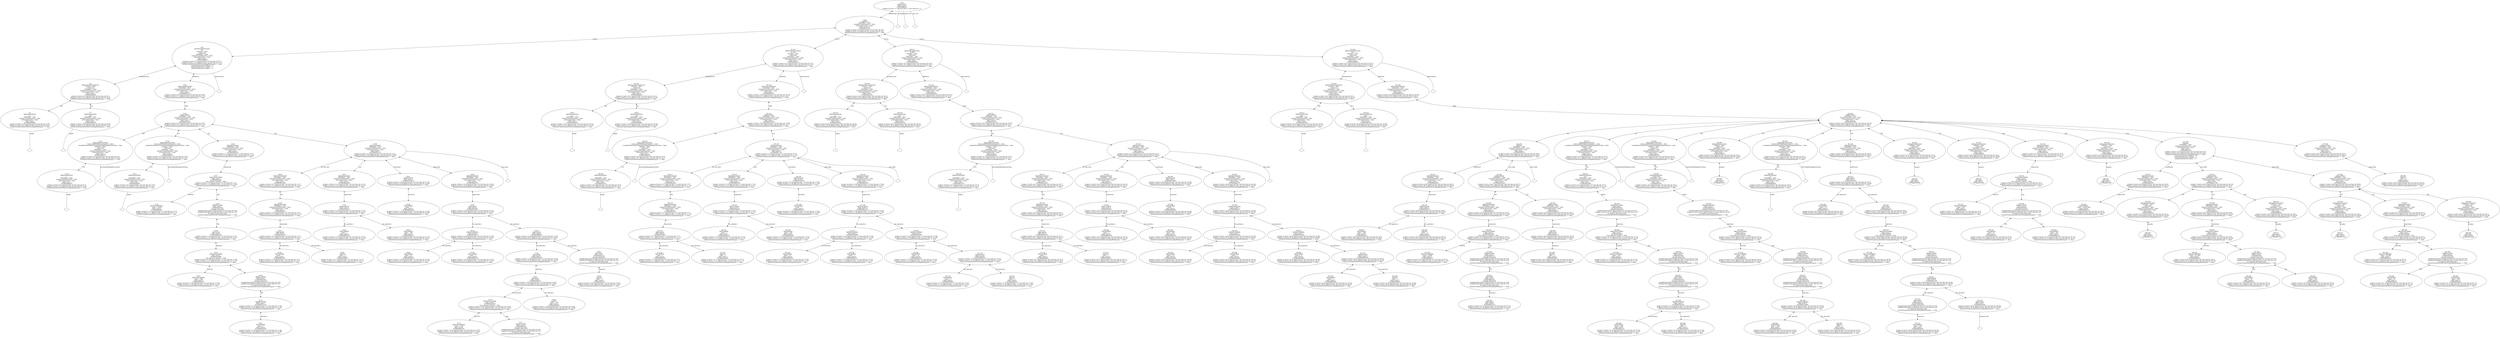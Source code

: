 digraph "G./pragma_if_test2.c.dot" {
"0x7f8e4ede6688"[label="4:5\nSgInitializedName\nin_\nisModified = false\ncontainsTransformation = false\nisTransformation = false\nchild_count:1\n0x7f8e4ede6688\npragma_if_test2.c:8:19 (physical line=8) (raw line:col=8:19)\npragma_if_test2.c:8:21 (physical line=8) (raw line:col=8:21)\ncontainsTransformationToSurroundingWhitespace == false\n" ];
"0x7f8e4ede6688" -> "0x7f8e4ede6688__initptr__null"[label="initptr" dir=none ];
"0x7f8e4ede6688__initptr__null"[label="" shape=diamond ];
"0x7f8e4ede67d0"[label="6:7\nSgInitializedName\nsize\nisModified = false\ncontainsTransformation = false\nisTransformation = false\nchild_count:1\n0x7f8e4ede67d0\npragma_if_test2.c:8:28 (physical line=8) (raw line:col=8:28)\npragma_if_test2.c:8:31 (physical line=8) (raw line:col=8:31)\ncontainsTransformationToSurroundingWhitespace == false\n" ];
"0x7f8e4ede67d0" -> "0x7f8e4ede67d0__initptr__null"[label="initptr" dir=none ];
"0x7f8e4ede67d0__initptr__null"[label="" shape=diamond ];
"0x7f8e4eedb830"[label="3:8\nSgFunctionParameterList\n isFriend = false \n!isForward\nisModified = false\ncontainsTransformation = false\nisTransformation = false\nchild_count:2\n0x7f8e4eedb830\npragma_if_test2.c:8:1 (physical line=8) (raw line:col=8:1)\npragma_if_test2.c:8:32 (physical line=8) (raw line:col=8:32)\ncontainsTransformationToSurroundingWhitespace == false\n" ];
"0x7f8e4eedb830" -> "0x7f8e4ede6688"[label="*[0]" dir=both ];
"0x7f8e4eedb830" -> "0x7f8e4ede67d0"[label="*[1]" dir=both ];
"0x7f8e4ede6918"[label="12:13\nSgInitializedName\nt\nisModified = false\ncontainsTransformation = false\nisTransformation = false\nchild_count:1\n0x7f8e4ede6918\npragma_if_test2.c:9:3 (physical line=9) (raw line:col=9:3)\npragma_if_test2.c:9:10 (physical line=9) (raw line:col=9:10)\ncontainsTransformationToSurroundingWhitespace == false\n" ];
"0x7f8e4ede6918" -> "0x7f8e4ede6918__initptr__null"[label="initptr" dir=none ];
"0x7f8e4ede6918__initptr__null"[label="" shape=diamond ];
"0x7f8e4e2bb770"[label="11:14\nSgVariableDeclaration\n isAssociatedWithDeclarationList = false \n variableDeclarationContainsBaseTypeDefiningDeclaration = false \n isFriend = false \n!isForward\nisModified = false\ncontainsTransformation = false\nisTransformation = false\nchild_count:2\n0x7f8e4e2bb770\npragma_if_test2.c:9:3 (physical line=9) (raw line:col=9:3)\npragma_if_test2.c:9:10 (physical line=9) (raw line:col=9:10)\ncontainsTransformationToSurroundingWhitespace == false\n" ];
"0x7f8e4e2bb770" -> "0x7f8e4e2bb770__baseTypeDefiningDeclaration__null"[label="baseTypeDefiningDeclaration" dir=none ];
"0x7f8e4e2bb770__baseTypeDefiningDeclaration__null"[label="" shape=diamond ];
"0x7f8e4e2bb770" -> "0x7f8e4ede6918"[label="*[1]" dir=both ];
"0x7f8e4ede6a60"[label="16:17\nSgInitializedName\ni\nisModified = false\ncontainsTransformation = false\nisTransformation = false\nchild_count:1\n0x7f8e4ede6a60\npragma_if_test2.c:10:3 (physical line=10) (raw line:col=10:3)\npragma_if_test2.c:10:7 (physical line=10) (raw line:col=10:7)\ncontainsTransformationToSurroundingWhitespace == false\n" ];
"0x7f8e4ede6a60" -> "0x7f8e4ede6a60__initptr__null"[label="initptr" dir=none ];
"0x7f8e4ede6a60__initptr__null"[label="" shape=diamond ];
"0x7f8e4e2bba00"[label="15:18\nSgVariableDeclaration\n isAssociatedWithDeclarationList = false \n variableDeclarationContainsBaseTypeDefiningDeclaration = false \n isFriend = false \n!isForward\nisModified = false\ncontainsTransformation = false\nisTransformation = false\nchild_count:2\n0x7f8e4e2bba00\npragma_if_test2.c:10:3 (physical line=10) (raw line:col=10:3)\npragma_if_test2.c:10:7 (physical line=10) (raw line:col=10:7)\ncontainsTransformationToSurroundingWhitespace == false\n" ];
"0x7f8e4e2bba00" -> "0x7f8e4e2bba00__baseTypeDefiningDeclaration__null"[label="baseTypeDefiningDeclaration" dir=none ];
"0x7f8e4e2bba00__baseTypeDefiningDeclaration__null"[label="" shape=diamond ];
"0x7f8e4e2bba00" -> "0x7f8e4ede6a60"[label="*[1]" dir=both ];
"0x7f8e4db850f0"[label="21:22\nSgFunctionRefExp\n name = srand\nchild_count:0\n0x7f8e4db850f0\npragma_if_test2.c:11:3 (physical line=11) (raw line:col=11:3)\npragma_if_test2.c:11:7 (physical line=11) (raw line:col=11:7)\ncontainsTransformationToSurroundingWhitespace == false\n" ];
"0x7f8e4db85160"[label="26:27\nSgFunctionRefExp\n name = time\nchild_count:0\n0x7f8e4db85160\npragma_if_test2.c:11:20 (physical line=11) (raw line:col=11:20)\npragma_if_test2.c:11:23 (physical line=11) (raw line:col=11:23)\ncontainsTransformationToSurroundingWhitespace == false\n" ];
"0x7f8e4db520e0"[label="30:31\nSgVarRefExp\n name = t\nchild_count:0\n0x7f8e4db520e0\npragma_if_test2.c:11:26 (physical line=11) (raw line:col=11:26)\npragma_if_test2.c:11:26 (physical line=11) (raw line:col=11:26)\ncontainsTransformationToSurroundingWhitespace == false\n" ];
"0x7f8e4d911010"[label="29:32\nSgAddressOfOp\nchild_count:1\n0x7f8e4d911010\npragma_if_test2.c:11:25 (physical line=11) (raw line:col=11:25)\npragma_if_test2.c:11:26 (physical line=11) (raw line:col=11:26)\ncontainsTransformationToSurroundingWhitespace == false\n" ];
"0x7f8e4d911010" -> "0x7f8e4db520e0"[label="operand_i" dir=both ];
"0x7f8e4db1f0e0"[label="28:33\nSgExprListExp\nchild_count:1\n0x7f8e4db1f0e0\ncompiler generated\ncompilerGenerated:0:0 (physical line=0) (raw line:col=0:0)\ncompilerGenerated:0:0 (physical line=0) (raw line:col=0:0)\nIS output in generated code\ncontainsTransformationToSurroundingWhitespace == false\n" ];
"0x7f8e4db1f0e0" -> "0x7f8e4d911010"[label="*[0]" dir=both ];
"0x7f8e4dae80f0"[label="25:34\nSgFunctionCallExp\nchild_count:2\n0x7f8e4dae80f0\nuses_operator_syntax() = false\npragma_if_test2.c:11:20 (physical line=11) (raw line:col=11:20)\npragma_if_test2.c:11:27 (physical line=11) (raw line:col=11:27)\ncontainsTransformationToSurroundingWhitespace == false\n" ];
"0x7f8e4dae80f0" -> "0x7f8e4db85160"[label="function" dir=both ];
"0x7f8e4dae80f0" -> "0x7f8e4db1f0e0"[label="args" dir=both ];
"0x7f8e4de8a358"[label="24:35\nSgCastExp\nchild_count:1\n0x7f8e4de8a358\npragma_if_test2.c:11:9 (physical line=11) (raw line:col=11:9)\npragma_if_test2.c:11:27 (physical line=11) (raw line:col=11:27)\ncontainsTransformationToSurroundingWhitespace == false\n" ];
"0x7f8e4de8a358" -> "0x7f8e4dae80f0"[label="operand_i" dir=both ];
"0x7f8e4db1f148"[label="23:36\nSgExprListExp\nchild_count:1\n0x7f8e4db1f148\ncompiler generated\ncompilerGenerated:0:0 (physical line=0) (raw line:col=0:0)\ncompilerGenerated:0:0 (physical line=0) (raw line:col=0:0)\nIS output in generated code\ncontainsTransformationToSurroundingWhitespace == false\n" ];
"0x7f8e4db1f148" -> "0x7f8e4de8a358"[label="*[0]" dir=both ];
"0x7f8e4dae8160"[label="20:37\nSgFunctionCallExp\nchild_count:2\n0x7f8e4dae8160\nuses_operator_syntax() = false\npragma_if_test2.c:11:3 (physical line=11) (raw line:col=11:3)\npragma_if_test2.c:11:28 (physical line=11) (raw line:col=11:28)\ncontainsTransformationToSurroundingWhitespace == false\n" ];
"0x7f8e4dae8160" -> "0x7f8e4db850f0"[label="function" dir=both ];
"0x7f8e4dae8160" -> "0x7f8e4db1f148"[label="args" dir=both ];
"0x7f8e4d8e2010"[label="19:38\nSgExprStatement\nisModified = false\ncontainsTransformation = false\nisTransformation = false\nchild_count:1\n0x7f8e4d8e2010\npragma_if_test2.c:11:3 (physical line=11) (raw line:col=11:3)\npragma_if_test2.c:11:29 (physical line=11) (raw line:col=11:29)\ncontainsTransformationToSurroundingWhitespace == false\n" ];
"0x7f8e4d8e2010" -> "0x7f8e4dae8160"[label="expression" dir=both ];
"0x7f8e4db52148"[label="43:44\nSgVarRefExp\n name = i\nchild_count:0\n0x7f8e4db52148\npragma_if_test2.c:12:7 (physical line=12) (raw line:col=12:7)\npragma_if_test2.c:12:7 (physical line=12) (raw line:col=12:7)\ncontainsTransformationToSurroundingWhitespace == false\n" ];
"0x7f8e4e42f050"[label="45:46\nSgIntVal\n value = 0\nchild_count:0\n0x7f8e4e42f050\npragma_if_test2.c:12:11 (physical line=12) (raw line:col=12:11)\npragma_if_test2.c:12:11 (physical line=12) (raw line:col=12:11)\ncontainsTransformationToSurroundingWhitespace == false\n" ];
"0x7f8e4d7e3010"[label="42:47\nSgAssignOp\nchild_count:2\n0x7f8e4d7e3010\npragma_if_test2.c:12:7 (physical line=12) (raw line:col=12:7)\npragma_if_test2.c:12:11 (physical line=12) (raw line:col=12:11)\ncontainsTransformationToSurroundingWhitespace == false\n" ];
"0x7f8e4d7e3010" -> "0x7f8e4db52148"[label="lhs_operand_i" dir=both ];
"0x7f8e4d7e3010" -> "0x7f8e4e42f050"[label="rhs_operand_i" dir=both ];
"0x7f8e4d8e2070"[label="41:48\nSgExprStatement\nisModified = false\ncontainsTransformation = false\nisTransformation = false\nchild_count:1\n0x7f8e4d8e2070\npragma_if_test2.c:12:7 (physical line=12) (raw line:col=12:7)\npragma_if_test2.c:12:12 (physical line=12) (raw line:col=12:12)\ncontainsTransformationToSurroundingWhitespace == false\n" ];
"0x7f8e4d8e2070" -> "0x7f8e4d7e3010"[label="expression" dir=both ];
"0x7f8e4d81a080"[label="40:49\nSgForInitStatement\nisModified = false\ncontainsTransformation = false\nisTransformation = false\nchild_count:1\n0x7f8e4d81a080\npragma_if_test2.c:12:7 (physical line=12) (raw line:col=12:7)\npragma_if_test2.c:12:12 (physical line=12) (raw line:col=12:12)\ncontainsTransformationToSurroundingWhitespace == false\n" ];
"0x7f8e4d81a080" -> "0x7f8e4d8e2070"[label="*[0]" dir=both ];
"0x7f8e4db521b0"[label="52:53\nSgVarRefExp\n name = i\nchild_count:0\n0x7f8e4db521b0\npragma_if_test2.c:12:14 (physical line=12) (raw line:col=12:14)\npragma_if_test2.c:12:14 (physical line=12) (raw line:col=12:14)\ncontainsTransformationToSurroundingWhitespace == false\n" ];
"0x7f8e4db52218"[label="54:55\nSgVarRefExp\n name = size\nchild_count:0\n0x7f8e4db52218\npragma_if_test2.c:12:18 (physical line=12) (raw line:col=12:18)\npragma_if_test2.c:12:21 (physical line=12) (raw line:col=12:21)\ncontainsTransformationToSurroundingWhitespace == false\n" ];
"0x7f8e4d7ac010"[label="51:56\nSgLessThanOp\nchild_count:2\n0x7f8e4d7ac010\npragma_if_test2.c:12:14 (physical line=12) (raw line:col=12:14)\npragma_if_test2.c:12:21 (physical line=12) (raw line:col=12:21)\ncontainsTransformationToSurroundingWhitespace == false\n" ];
"0x7f8e4d7ac010" -> "0x7f8e4db521b0"[label="lhs_operand_i" dir=both ];
"0x7f8e4d7ac010" -> "0x7f8e4db52218"[label="rhs_operand_i" dir=both ];
"0x7f8e4d8e20d0"[label="50:57\nSgExprStatement\nisModified = false\ncontainsTransformation = false\nisTransformation = false\nchild_count:1\n0x7f8e4d8e20d0\npragma_if_test2.c:12:14 (physical line=12) (raw line:col=12:14)\npragma_if_test2.c:12:21 (physical line=12) (raw line:col=12:21)\ncontainsTransformationToSurroundingWhitespace == false\n" ];
"0x7f8e4d8e20d0" -> "0x7f8e4d7ac010"[label="expression" dir=both ];
"0x7f8e4db52280"[label="59:60\nSgVarRefExp\n name = i\nchild_count:0\n0x7f8e4db52280\npragma_if_test2.c:12:26 (physical line=12) (raw line:col=12:26)\npragma_if_test2.c:12:26 (physical line=12) (raw line:col=12:26)\ncontainsTransformationToSurroundingWhitespace == false\n" ];
"0x7f8e4d779010"[label="58:61\nSgPlusPlusOp\nchild_count:1\n0x7f8e4d779010\npragma_if_test2.c:12:24 (physical line=12) (raw line:col=12:24)\npragma_if_test2.c:12:26 (physical line=12) (raw line:col=12:26)\ncontainsTransformationToSurroundingWhitespace == false\n" ];
"0x7f8e4d779010" -> "0x7f8e4db52280"[label="operand_i" dir=both ];
"0x7f8e4db522e8"[label="65:66\nSgVarRefExp\n name = in_\nchild_count:0\n0x7f8e4db522e8\npragma_if_test2.c:12:29 (physical line=12) (raw line:col=12:29)\npragma_if_test2.c:12:31 (physical line=12) (raw line:col=12:31)\ncontainsTransformationToSurroundingWhitespace == false\n" ];
"0x7f8e4db52350"[label="67:68\nSgVarRefExp\n name = i\nchild_count:0\n0x7f8e4db52350\npragma_if_test2.c:12:33 (physical line=12) (raw line:col=12:33)\npragma_if_test2.c:12:33 (physical line=12) (raw line:col=12:33)\ncontainsTransformationToSurroundingWhitespace == false\n" ];
"0x7f8e4d742010"[label="64:69\nSgPntrArrRefExp\nchild_count:2\n0x7f8e4d742010\npragma_if_test2.c:12:29 (physical line=12) (raw line:col=12:29)\npragma_if_test2.c:12:34 (physical line=12) (raw line:col=12:34)\ncontainsTransformationToSurroundingWhitespace == false\n" ];
"0x7f8e4d742010" -> "0x7f8e4db522e8"[label="lhs_operand_i" dir=both ];
"0x7f8e4d742010" -> "0x7f8e4db52350"[label="rhs_operand_i" dir=both ];
"0x7f8e4db851d0"[label="74:75\nSgFunctionRefExp\n name = rand\nchild_count:0\n0x7f8e4db851d0\npragma_if_test2.c:12:47 (physical line=12) (raw line:col=12:47)\npragma_if_test2.c:12:50 (physical line=12) (raw line:col=12:50)\ncontainsTransformationToSurroundingWhitespace == false\n" ];
"0x7f8e4db1f1b0"[label="76:77\nSgExprListExp\nchild_count:0\n0x7f8e4db1f1b0\ncompiler generated\ncompilerGenerated:0:0 (physical line=0) (raw line:col=0:0)\ncompilerGenerated:0:0 (physical line=0) (raw line:col=0:0)\nIS output in generated code\ncontainsTransformationToSurroundingWhitespace == false\n" ];
"0x7f8e4dae81d0"[label="73:78\nSgFunctionCallExp\nchild_count:2\n0x7f8e4dae81d0\nuses_operator_syntax() = false\npragma_if_test2.c:12:47 (physical line=12) (raw line:col=12:47)\npragma_if_test2.c:12:52 (physical line=12) (raw line:col=12:52)\ncontainsTransformationToSurroundingWhitespace == false\n" ];
"0x7f8e4dae81d0" -> "0x7f8e4db851d0"[label="function" dir=both ];
"0x7f8e4dae81d0" -> "0x7f8e4db1f1b0"[label="args" dir=both ];
"0x7f8e4e42f0b8"[label="79:80\nSgIntVal\n value = 100\nchild_count:0\n0x7f8e4e42f0b8\npragma_if_test2.c:12:56 (physical line=12) (raw line:col=12:56)\npragma_if_test2.c:12:58 (physical line=12) (raw line:col=12:58)\ncontainsTransformationToSurroundingWhitespace == false\n" ];
"0x7f8e4d70b010"[label="72:81\nSgModOp\nchild_count:2\n0x7f8e4d70b010\npragma_if_test2.c:12:47 (physical line=12) (raw line:col=12:47)\npragma_if_test2.c:12:58 (physical line=12) (raw line:col=12:58)\ncontainsTransformationToSurroundingWhitespace == false\n" ];
"0x7f8e4d70b010" -> "0x7f8e4dae81d0"[label="lhs_operand_i" dir=both ];
"0x7f8e4d70b010" -> "0x7f8e4e42f0b8"[label="rhs_operand_i" dir=both ];
"0x7f8e4de8a3d0"[label="71:82\nSgCastExp\nchild_count:1\n0x7f8e4de8a3d0\npragma_if_test2.c:12:38 (physical line=12) (raw line:col=12:38)\npragma_if_test2.c:12:59 (physical line=12) (raw line:col=12:59)\ncontainsTransformationToSurroundingWhitespace == false\n" ];
"0x7f8e4de8a3d0" -> "0x7f8e4d70b010"[label="operand_i" dir=both ];
"0x7f8e4e42f120"[label="84:85\nSgIntVal\n value = 7\nchild_count:0\n0x7f8e4e42f120\npragma_if_test2.c:12:61 (physical line=12) (raw line:col=12:61)\npragma_if_test2.c:12:61 (physical line=12) (raw line:col=12:61)\ncontainsTransformationToSurroundingWhitespace == false\n" ];
"0x7f8e4de8a448"[label="83:86\nSgCastExp\nchild_count:1\n0x7f8e4de8a448\ncompiler generated\ncompilerGenerated:0:0 (physical line=0) (raw line:col=0:0)\ncompilerGenerated:0:0 (physical line=0) (raw line:col=0:0)\nIS output in generated code\ncontainsTransformationToSurroundingWhitespace == false\n" ];
"0x7f8e4de8a448" -> "0x7f8e4e42f120"[label="operand_i" dir=both ];
"0x7f8e4d96f0f0"[label="70:87\nSgDivideOp\nchild_count:2\n0x7f8e4d96f0f0\npragma_if_test2.c:12:38 (physical line=12) (raw line:col=12:38)\npragma_if_test2.c:12:61 (physical line=12) (raw line:col=12:61)\ncontainsTransformationToSurroundingWhitespace == false\n" ];
"0x7f8e4d96f0f0" -> "0x7f8e4de8a3d0"[label="lhs_operand_i" dir=both ];
"0x7f8e4d96f0f0" -> "0x7f8e4de8a448"[label="rhs_operand_i" dir=both ];
"0x7f8e4d7e3080"[label="63:88\nSgAssignOp\nchild_count:2\n0x7f8e4d7e3080\npragma_if_test2.c:12:29 (physical line=12) (raw line:col=12:29)\npragma_if_test2.c:12:61 (physical line=12) (raw line:col=12:61)\ncontainsTransformationToSurroundingWhitespace == false\n" ];
"0x7f8e4d7e3080" -> "0x7f8e4d742010"[label="lhs_operand_i" dir=both ];
"0x7f8e4d7e3080" -> "0x7f8e4d96f0f0"[label="rhs_operand_i" dir=both ];
"0x7f8e4d8e2130"[label="62:89\nSgExprStatement\nisModified = false\ncontainsTransformation = false\nisTransformation = false\nchild_count:1\n0x7f8e4d8e2130\npragma_if_test2.c:12:29 (physical line=12) (raw line:col=12:29)\npragma_if_test2.c:12:62 (physical line=12) (raw line:col=12:62)\ncontainsTransformationToSurroundingWhitespace == false\n" ];
"0x7f8e4d8e2130" -> "0x7f8e4d7e3080"[label="expression" dir=both ];
"0x7f8e4d851010"[label="39:90\nSgForStatement\nisModified = false\ncontainsTransformation = false\nisTransformation = false\nchild_count:5\n0x7f8e4d851010\npragma_if_test2.c:12:3 (physical line=12) (raw line:col=12:3)\npragma_if_test2.c:12:62 (physical line=12) (raw line:col=12:62)\ncontainsTransformationToSurroundingWhitespace == false\n" ];
"0x7f8e4d851010" -> "0x7f8e4d81a080"[label="for_init_stmt" dir=both ];
"0x7f8e4d851010" -> "0x7f8e4d8e20d0"[label="test" dir=both ];
"0x7f8e4d851010" -> "0x7f8e4d779010"[label="increment" dir=both ];
"0x7f8e4d851010" -> "0x7f8e4d8e2130"[label="loop_body" dir=both ];
"0x7f8e4d851010" -> "0x7f8e4d851010__else_body__null"[label="else_body" dir=none ];
"0x7f8e4d851010__else_body__null"[label="" shape=diamond ];
"0x7f8e4dc51240"[label="10:91\nSgBasicBlock\nisModified = false\ncontainsTransformation = false\nisTransformation = false\nchild_count:4\n0x7f8e4dc51240\npragma_if_test2.c:8:34 (physical line=8) (raw line:col=8:34)\npragma_if_test2.c:13:1 (physical line=13) (raw line:col=13:1)\ncontainsTransformationToSurroundingWhitespace == false\n" ];
"0x7f8e4dc51240" -> "0x7f8e4e2bb770"[label="*[0]" dir=both ];
"0x7f8e4dc51240" -> "0x7f8e4e2bba00"[label="*[1]" dir=both ];
"0x7f8e4dc51240" -> "0x7f8e4d8e2010"[label="*[2]" dir=both ];
"0x7f8e4dc51240" -> "0x7f8e4d851010"[label="*[3]" dir=both ];
"0x7f8e4dbbc270"[label="9:92\nSgFunctionDefinition\nisModified = false\ncontainsTransformation = false\nisTransformation = false\nchild_count:1\n0x7f8e4dbbc270\npragma_if_test2.c:8:34 (physical line=8) (raw line:col=8:34)\npragma_if_test2.c:13:1 (physical line=13) (raw line:col=13:1)\ncontainsTransformationToSurroundingWhitespace == false\n" ];
"0x7f8e4dbbc270" -> "0x7f8e4dc51240"[label="body" dir=both ];
"0x7f8e4eb99f30"[label="2:93\nSgFunctionDeclaration\ninit\n isFriend = false \n!isForward\nisModified = false\ncontainsTransformation = false\nisTransformation = false\nchild_count:3\n0x7f8e4eb99f30\npragma_if_test2.c:8:1 (physical line=8) (raw line:col=8:1)\npragma_if_test2.c:13:1 (physical line=13) (raw line:col=13:1)\ncontainsTransformationToSurroundingWhitespace == false\ncomments/directives (before) = 3\ncomments/directives (inside) = 0\ncomments/directives (after)  = 0\n" ];
"0x7f8e4eb99f30" -> "0x7f8e4eedb830"[label="parameterList" dir=both ];
"0x7f8e4eb99f30" -> "0x7f8e4eb99f30__decoratorList__null"[label="decoratorList" dir=none ];
"0x7f8e4eb99f30__decoratorList__null"[label="" shape=diamond ];
"0x7f8e4eb99f30" -> "0x7f8e4dbbc270"[label="definition" dir=both ];
"0x7f8e4ede6e38"[label="96:97\nSgInitializedName\nin_\nisModified = false\ncontainsTransformation = false\nisTransformation = false\nchild_count:1\n0x7f8e4ede6e38\npragma_if_test2.c:15:21 (physical line=15) (raw line:col=15:21)\npragma_if_test2.c:15:23 (physical line=15) (raw line:col=15:23)\ncontainsTransformationToSurroundingWhitespace == false\n" ];
"0x7f8e4ede6e38" -> "0x7f8e4ede6e38__initptr__null"[label="initptr" dir=none ];
"0x7f8e4ede6e38__initptr__null"[label="" shape=diamond ];
"0x7f8e4ede6f80"[label="98:99\nSgInitializedName\nsize\nisModified = false\ncontainsTransformation = false\nisTransformation = false\nchild_count:1\n0x7f8e4ede6f80\npragma_if_test2.c:15:30 (physical line=15) (raw line:col=15:30)\npragma_if_test2.c:15:33 (physical line=15) (raw line:col=15:33)\ncontainsTransformationToSurroundingWhitespace == false\n" ];
"0x7f8e4ede6f80" -> "0x7f8e4ede6f80__initptr__null"[label="initptr" dir=none ];
"0x7f8e4ede6f80__initptr__null"[label="" shape=diamond ];
"0x7f8e4eedbf20"[label="95:100\nSgFunctionParameterList\n isFriend = false \n!isForward\nisModified = false\ncontainsTransformation = false\nisTransformation = false\nchild_count:2\n0x7f8e4eedbf20\npragma_if_test2.c:15:1 (physical line=15) (raw line:col=15:1)\npragma_if_test2.c:15:34 (physical line=15) (raw line:col=15:34)\ncontainsTransformationToSurroundingWhitespace == false\n" ];
"0x7f8e4eedbf20" -> "0x7f8e4ede6e38"[label="*[0]" dir=both ];
"0x7f8e4eedbf20" -> "0x7f8e4ede6f80"[label="*[1]" dir=both ];
"0x7f8e4ede70c8"[label="104:105\nSgInitializedName\ni\nisModified = false\ncontainsTransformation = false\nisTransformation = false\nchild_count:1\n0x7f8e4ede70c8\npragma_if_test2.c:16:3 (physical line=16) (raw line:col=16:3)\npragma_if_test2.c:16:7 (physical line=16) (raw line:col=16:7)\ncontainsTransformationToSurroundingWhitespace == false\n" ];
"0x7f8e4ede70c8" -> "0x7f8e4ede70c8__initptr__null"[label="initptr" dir=none ];
"0x7f8e4ede70c8__initptr__null"[label="" shape=diamond ];
"0x7f8e4e2bbc90"[label="103:106\nSgVariableDeclaration\n isAssociatedWithDeclarationList = false \n variableDeclarationContainsBaseTypeDefiningDeclaration = false \n isFriend = false \n!isForward\nisModified = false\ncontainsTransformation = false\nisTransformation = false\nchild_count:2\n0x7f8e4e2bbc90\npragma_if_test2.c:16:3 (physical line=16) (raw line:col=16:3)\npragma_if_test2.c:16:7 (physical line=16) (raw line:col=16:7)\ncontainsTransformationToSurroundingWhitespace == false\n" ];
"0x7f8e4e2bbc90" -> "0x7f8e4e2bbc90__baseTypeDefiningDeclaration__null"[label="baseTypeDefiningDeclaration" dir=none ];
"0x7f8e4e2bbc90__baseTypeDefiningDeclaration__null"[label="" shape=diamond ];
"0x7f8e4e2bbc90" -> "0x7f8e4ede70c8"[label="*[1]" dir=both ];
"0x7f8e4db523b8"[label="111:112\nSgVarRefExp\n name = i\nchild_count:0\n0x7f8e4db523b8\npragma_if_test2.c:17:7 (physical line=17) (raw line:col=17:7)\npragma_if_test2.c:17:7 (physical line=17) (raw line:col=17:7)\ncontainsTransformationToSurroundingWhitespace == false\n" ];
"0x7f8e4e42f188"[label="113:114\nSgIntVal\n value = 1\nchild_count:0\n0x7f8e4e42f188\npragma_if_test2.c:17:11 (physical line=17) (raw line:col=17:11)\npragma_if_test2.c:17:11 (physical line=17) (raw line:col=17:11)\ncontainsTransformationToSurroundingWhitespace == false\n" ];
"0x7f8e4d7e30f0"[label="110:115\nSgAssignOp\nchild_count:2\n0x7f8e4d7e30f0\npragma_if_test2.c:17:7 (physical line=17) (raw line:col=17:7)\npragma_if_test2.c:17:11 (physical line=17) (raw line:col=17:11)\ncontainsTransformationToSurroundingWhitespace == false\n" ];
"0x7f8e4d7e30f0" -> "0x7f8e4db523b8"[label="lhs_operand_i" dir=both ];
"0x7f8e4d7e30f0" -> "0x7f8e4e42f188"[label="rhs_operand_i" dir=both ];
"0x7f8e4d8e2190"[label="109:116\nSgExprStatement\nisModified = false\ncontainsTransformation = false\nisTransformation = false\nchild_count:1\n0x7f8e4d8e2190\npragma_if_test2.c:17:7 (physical line=17) (raw line:col=17:7)\npragma_if_test2.c:17:12 (physical line=17) (raw line:col=17:12)\ncontainsTransformationToSurroundingWhitespace == false\n" ];
"0x7f8e4d8e2190" -> "0x7f8e4d7e30f0"[label="expression" dir=both ];
"0x7f8e4d81a0f0"[label="108:117\nSgForInitStatement\nisModified = false\ncontainsTransformation = false\nisTransformation = false\nchild_count:1\n0x7f8e4d81a0f0\npragma_if_test2.c:17:7 (physical line=17) (raw line:col=17:7)\npragma_if_test2.c:17:12 (physical line=17) (raw line:col=17:12)\ncontainsTransformationToSurroundingWhitespace == false\n" ];
"0x7f8e4d81a0f0" -> "0x7f8e4d8e2190"[label="*[0]" dir=both ];
"0x7f8e4db52420"[label="120:121\nSgVarRefExp\n name = i\nchild_count:0\n0x7f8e4db52420\npragma_if_test2.c:17:14 (physical line=17) (raw line:col=17:14)\npragma_if_test2.c:17:14 (physical line=17) (raw line:col=17:14)\ncontainsTransformationToSurroundingWhitespace == false\n" ];
"0x7f8e4db52488"[label="122:123\nSgVarRefExp\n name = size\nchild_count:0\n0x7f8e4db52488\npragma_if_test2.c:17:18 (physical line=17) (raw line:col=17:18)\npragma_if_test2.c:17:21 (physical line=17) (raw line:col=17:21)\ncontainsTransformationToSurroundingWhitespace == false\n" ];
"0x7f8e4d7ac080"[label="119:124\nSgLessThanOp\nchild_count:2\n0x7f8e4d7ac080\npragma_if_test2.c:17:14 (physical line=17) (raw line:col=17:14)\npragma_if_test2.c:17:21 (physical line=17) (raw line:col=17:21)\ncontainsTransformationToSurroundingWhitespace == false\n" ];
"0x7f8e4d7ac080" -> "0x7f8e4db52420"[label="lhs_operand_i" dir=both ];
"0x7f8e4d7ac080" -> "0x7f8e4db52488"[label="rhs_operand_i" dir=both ];
"0x7f8e4d8e21f0"[label="118:125\nSgExprStatement\nisModified = false\ncontainsTransformation = false\nisTransformation = false\nchild_count:1\n0x7f8e4d8e21f0\npragma_if_test2.c:17:14 (physical line=17) (raw line:col=17:14)\npragma_if_test2.c:17:21 (physical line=17) (raw line:col=17:21)\ncontainsTransformationToSurroundingWhitespace == false\n" ];
"0x7f8e4d8e21f0" -> "0x7f8e4d7ac080"[label="expression" dir=both ];
"0x7f8e4db524f0"[label="127:128\nSgVarRefExp\n name = i\nchild_count:0\n0x7f8e4db524f0\npragma_if_test2.c:17:26 (physical line=17) (raw line:col=17:26)\npragma_if_test2.c:17:26 (physical line=17) (raw line:col=17:26)\ncontainsTransformationToSurroundingWhitespace == false\n" ];
"0x7f8e4d779078"[label="126:129\nSgPlusPlusOp\nchild_count:1\n0x7f8e4d779078\npragma_if_test2.c:17:24 (physical line=17) (raw line:col=17:24)\npragma_if_test2.c:17:26 (physical line=17) (raw line:col=17:26)\ncontainsTransformationToSurroundingWhitespace == false\n" ];
"0x7f8e4d779078" -> "0x7f8e4db524f0"[label="operand_i" dir=both ];
"0x7f8e4db52558"[label="133:134\nSgVarRefExp\n name = in_\nchild_count:0\n0x7f8e4db52558\npragma_if_test2.c:17:29 (physical line=17) (raw line:col=17:29)\npragma_if_test2.c:17:31 (physical line=17) (raw line:col=17:31)\ncontainsTransformationToSurroundingWhitespace == false\n" ];
"0x7f8e4db525c0"[label="135:136\nSgVarRefExp\n name = i\nchild_count:0\n0x7f8e4db525c0\npragma_if_test2.c:17:33 (physical line=17) (raw line:col=17:33)\npragma_if_test2.c:17:33 (physical line=17) (raw line:col=17:33)\ncontainsTransformationToSurroundingWhitespace == false\n" ];
"0x7f8e4d742080"[label="132:137\nSgPntrArrRefExp\nchild_count:2\n0x7f8e4d742080\npragma_if_test2.c:17:29 (physical line=17) (raw line:col=17:29)\npragma_if_test2.c:17:34 (physical line=17) (raw line:col=17:34)\ncontainsTransformationToSurroundingWhitespace == false\n" ];
"0x7f8e4d742080" -> "0x7f8e4db52558"[label="lhs_operand_i" dir=both ];
"0x7f8e4d742080" -> "0x7f8e4db525c0"[label="rhs_operand_i" dir=both ];
"0x7f8e4db52628"[label="139:140\nSgVarRefExp\n name = in_\nchild_count:0\n0x7f8e4db52628\npragma_if_test2.c:17:39 (physical line=17) (raw line:col=17:39)\npragma_if_test2.c:17:41 (physical line=17) (raw line:col=17:41)\ncontainsTransformationToSurroundingWhitespace == false\n" ];
"0x7f8e4db52690"[label="142:143\nSgVarRefExp\n name = i\nchild_count:0\n0x7f8e4db52690\npragma_if_test2.c:17:43 (physical line=17) (raw line:col=17:43)\npragma_if_test2.c:17:43 (physical line=17) (raw line:col=17:43)\ncontainsTransformationToSurroundingWhitespace == false\n" ];
"0x7f8e4e42f1f0"[label="144:145\nSgIntVal\n value = 1\nchild_count:0\n0x7f8e4e42f1f0\npragma_if_test2.c:17:45 (physical line=17) (raw line:col=17:45)\npragma_if_test2.c:17:45 (physical line=17) (raw line:col=17:45)\ncontainsTransformationToSurroundingWhitespace == false\n" ];
"0x7f8e4dde50f0"[label="141:146\nSgSubtractOp\nchild_count:2\n0x7f8e4dde50f0\npragma_if_test2.c:17:43 (physical line=17) (raw line:col=17:43)\npragma_if_test2.c:17:45 (physical line=17) (raw line:col=17:45)\ncontainsTransformationToSurroundingWhitespace == false\n" ];
"0x7f8e4dde50f0" -> "0x7f8e4db52690"[label="lhs_operand_i" dir=both ];
"0x7f8e4dde50f0" -> "0x7f8e4e42f1f0"[label="rhs_operand_i" dir=both ];
"0x7f8e4d7420f0"[label="138:147\nSgPntrArrRefExp\nchild_count:2\n0x7f8e4d7420f0\npragma_if_test2.c:17:39 (physical line=17) (raw line:col=17:39)\npragma_if_test2.c:17:46 (physical line=17) (raw line:col=17:46)\ncontainsTransformationToSurroundingWhitespace == false\n" ];
"0x7f8e4d7420f0" -> "0x7f8e4db52628"[label="lhs_operand_i" dir=both ];
"0x7f8e4d7420f0" -> "0x7f8e4dde50f0"[label="rhs_operand_i" dir=both ];
"0x7f8e4d6a1010"[label="131:148\nSgPlusAssignOp\nchild_count:2\n0x7f8e4d6a1010\npragma_if_test2.c:17:29 (physical line=17) (raw line:col=17:29)\npragma_if_test2.c:17:46 (physical line=17) (raw line:col=17:46)\ncontainsTransformationToSurroundingWhitespace == false\n" ];
"0x7f8e4d6a1010" -> "0x7f8e4d742080"[label="lhs_operand_i" dir=both ];
"0x7f8e4d6a1010" -> "0x7f8e4d7420f0"[label="rhs_operand_i" dir=both ];
"0x7f8e4d8e2250"[label="130:149\nSgExprStatement\nisModified = false\ncontainsTransformation = false\nisTransformation = false\nchild_count:1\n0x7f8e4d8e2250\npragma_if_test2.c:17:29 (physical line=17) (raw line:col=17:29)\npragma_if_test2.c:17:47 (physical line=17) (raw line:col=17:47)\ncontainsTransformationToSurroundingWhitespace == false\n" ];
"0x7f8e4d8e2250" -> "0x7f8e4d6a1010"[label="expression" dir=both ];
"0x7f8e4d851138"[label="107:150\nSgForStatement\nisModified = false\ncontainsTransformation = false\nisTransformation = false\nchild_count:5\n0x7f8e4d851138\npragma_if_test2.c:17:3 (physical line=17) (raw line:col=17:3)\npragma_if_test2.c:17:47 (physical line=17) (raw line:col=17:47)\ncontainsTransformationToSurroundingWhitespace == false\n" ];
"0x7f8e4d851138" -> "0x7f8e4d81a0f0"[label="for_init_stmt" dir=both ];
"0x7f8e4d851138" -> "0x7f8e4d8e21f0"[label="test" dir=both ];
"0x7f8e4d851138" -> "0x7f8e4d779078"[label="increment" dir=both ];
"0x7f8e4d851138" -> "0x7f8e4d8e2250"[label="loop_body" dir=both ];
"0x7f8e4d851138" -> "0x7f8e4d851138__else_body__null"[label="else_body" dir=none ];
"0x7f8e4d851138__else_body__null"[label="" shape=diamond ];
"0x7f8e4dc51358"[label="102:151\nSgBasicBlock\nisModified = false\ncontainsTransformation = false\nisTransformation = false\nchild_count:2\n0x7f8e4dc51358\npragma_if_test2.c:15:36 (physical line=15) (raw line:col=15:36)\npragma_if_test2.c:18:1 (physical line=18) (raw line:col=18:1)\ncontainsTransformationToSurroundingWhitespace == false\n" ];
"0x7f8e4dc51358" -> "0x7f8e4e2bbc90"[label="*[0]" dir=both ];
"0x7f8e4dc51358" -> "0x7f8e4d851138"[label="*[1]" dir=both ];
"0x7f8e4dbbc3a0"[label="101:152\nSgFunctionDefinition\nisModified = false\ncontainsTransformation = false\nisTransformation = false\nchild_count:1\n0x7f8e4dbbc3a0\npragma_if_test2.c:15:36 (physical line=15) (raw line:col=15:36)\npragma_if_test2.c:18:1 (physical line=18) (raw line:col=18:1)\ncontainsTransformationToSurroundingWhitespace == false\n" ];
"0x7f8e4dbbc3a0" -> "0x7f8e4dc51358"[label="body" dir=both ];
"0x7f8e4eb9aaa0"[label="94:153\nSgFunctionDeclaration\ndo_add\n isFriend = false \n!isForward\nisModified = false\ncontainsTransformation = false\nisTransformation = false\nchild_count:3\n0x7f8e4eb9aaa0\npragma_if_test2.c:15:1 (physical line=15) (raw line:col=15:1)\npragma_if_test2.c:18:1 (physical line=18) (raw line:col=18:1)\ncontainsTransformationToSurroundingWhitespace == false\n" ];
"0x7f8e4eb9aaa0" -> "0x7f8e4eedbf20"[label="parameterList" dir=both ];
"0x7f8e4eb9aaa0" -> "0x7f8e4eb9aaa0__decoratorList__null"[label="decoratorList" dir=none ];
"0x7f8e4eb9aaa0__decoratorList__null"[label="" shape=diamond ];
"0x7f8e4eb9aaa0" -> "0x7f8e4dbbc3a0"[label="definition" dir=both ];
"0x7f8e4ede74a0"[label="156:157\nSgInitializedName\nin_\nisModified = false\ncontainsTransformation = false\nisTransformation = false\nchild_count:1\n0x7f8e4ede74a0\npragma_if_test2.c:20:22 (physical line=20) (raw line:col=20:22)\npragma_if_test2.c:20:24 (physical line=20) (raw line:col=20:24)\ncontainsTransformationToSurroundingWhitespace == false\n" ];
"0x7f8e4ede74a0" -> "0x7f8e4ede74a0__initptr__null"[label="initptr" dir=none ];
"0x7f8e4ede74a0__initptr__null"[label="" shape=diamond ];
"0x7f8e4ede75e8"[label="158:159\nSgInitializedName\nsize\nisModified = false\ncontainsTransformation = false\nisTransformation = false\nchild_count:1\n0x7f8e4ede75e8\npragma_if_test2.c:20:31 (physical line=20) (raw line:col=20:31)\npragma_if_test2.c:20:34 (physical line=20) (raw line:col=20:34)\ncontainsTransformationToSurroundingWhitespace == false\n" ];
"0x7f8e4ede75e8" -> "0x7f8e4ede75e8__initptr__null"[label="initptr" dir=none ];
"0x7f8e4ede75e8__initptr__null"[label="" shape=diamond ];
"0x7f8e4eedc3c0"[label="155:160\nSgFunctionParameterList\n isFriend = false \n!isForward\nisModified = false\ncontainsTransformation = false\nisTransformation = false\nchild_count:2\n0x7f8e4eedc3c0\npragma_if_test2.c:20:1 (physical line=20) (raw line:col=20:1)\npragma_if_test2.c:20:35 (physical line=20) (raw line:col=20:35)\ncontainsTransformationToSurroundingWhitespace == false\n" ];
"0x7f8e4eedc3c0" -> "0x7f8e4ede74a0"[label="*[0]" dir=both ];
"0x7f8e4eedc3c0" -> "0x7f8e4ede75e8"[label="*[1]" dir=both ];
"0x7f8e4ede7730"[label="164:165\nSgInitializedName\ni\nisModified = false\ncontainsTransformation = false\nisTransformation = false\nchild_count:1\n0x7f8e4ede7730\npragma_if_test2.c:21:3 (physical line=21) (raw line:col=21:3)\npragma_if_test2.c:21:7 (physical line=21) (raw line:col=21:7)\ncontainsTransformationToSurroundingWhitespace == false\n" ];
"0x7f8e4ede7730" -> "0x7f8e4ede7730__initptr__null"[label="initptr" dir=none ];
"0x7f8e4ede7730__initptr__null"[label="" shape=diamond ];
"0x7f8e4e2bbf20"[label="163:166\nSgVariableDeclaration\n isAssociatedWithDeclarationList = false \n variableDeclarationContainsBaseTypeDefiningDeclaration = false \n isFriend = false \n!isForward\nisModified = false\ncontainsTransformation = false\nisTransformation = false\nchild_count:2\n0x7f8e4e2bbf20\npragma_if_test2.c:21:3 (physical line=21) (raw line:col=21:3)\npragma_if_test2.c:21:7 (physical line=21) (raw line:col=21:7)\ncontainsTransformationToSurroundingWhitespace == false\n" ];
"0x7f8e4e2bbf20" -> "0x7f8e4e2bbf20__baseTypeDefiningDeclaration__null"[label="baseTypeDefiningDeclaration" dir=none ];
"0x7f8e4e2bbf20__baseTypeDefiningDeclaration__null"[label="" shape=diamond ];
"0x7f8e4e2bbf20" -> "0x7f8e4ede7730"[label="*[1]" dir=both ];
"0x7f8e4db526f8"[label="171:172\nSgVarRefExp\n name = i\nchild_count:0\n0x7f8e4db526f8\npragma_if_test2.c:22:7 (physical line=22) (raw line:col=22:7)\npragma_if_test2.c:22:7 (physical line=22) (raw line:col=22:7)\ncontainsTransformationToSurroundingWhitespace == false\n" ];
"0x7f8e4e42f258"[label="173:174\nSgIntVal\n value = 1\nchild_count:0\n0x7f8e4e42f258\npragma_if_test2.c:22:11 (physical line=22) (raw line:col=22:11)\npragma_if_test2.c:22:11 (physical line=22) (raw line:col=22:11)\ncontainsTransformationToSurroundingWhitespace == false\n" ];
"0x7f8e4d7e3160"[label="170:175\nSgAssignOp\nchild_count:2\n0x7f8e4d7e3160\npragma_if_test2.c:22:7 (physical line=22) (raw line:col=22:7)\npragma_if_test2.c:22:11 (physical line=22) (raw line:col=22:11)\ncontainsTransformationToSurroundingWhitespace == false\n" ];
"0x7f8e4d7e3160" -> "0x7f8e4db526f8"[label="lhs_operand_i" dir=both ];
"0x7f8e4d7e3160" -> "0x7f8e4e42f258"[label="rhs_operand_i" dir=both ];
"0x7f8e4d8e22b0"[label="169:176\nSgExprStatement\nisModified = false\ncontainsTransformation = false\nisTransformation = false\nchild_count:1\n0x7f8e4d8e22b0\npragma_if_test2.c:22:7 (physical line=22) (raw line:col=22:7)\npragma_if_test2.c:22:12 (physical line=22) (raw line:col=22:12)\ncontainsTransformationToSurroundingWhitespace == false\n" ];
"0x7f8e4d8e22b0" -> "0x7f8e4d7e3160"[label="expression" dir=both ];
"0x7f8e4d81a160"[label="168:177\nSgForInitStatement\nisModified = false\ncontainsTransformation = false\nisTransformation = false\nchild_count:1\n0x7f8e4d81a160\npragma_if_test2.c:22:7 (physical line=22) (raw line:col=22:7)\npragma_if_test2.c:22:12 (physical line=22) (raw line:col=22:12)\ncontainsTransformationToSurroundingWhitespace == false\n" ];
"0x7f8e4d81a160" -> "0x7f8e4d8e22b0"[label="*[0]" dir=both ];
"0x7f8e4db52760"[label="180:181\nSgVarRefExp\n name = i\nchild_count:0\n0x7f8e4db52760\npragma_if_test2.c:22:14 (physical line=22) (raw line:col=22:14)\npragma_if_test2.c:22:14 (physical line=22) (raw line:col=22:14)\ncontainsTransformationToSurroundingWhitespace == false\n" ];
"0x7f8e4db527c8"[label="182:183\nSgVarRefExp\n name = size\nchild_count:0\n0x7f8e4db527c8\npragma_if_test2.c:22:18 (physical line=22) (raw line:col=22:18)\npragma_if_test2.c:22:21 (physical line=22) (raw line:col=22:21)\ncontainsTransformationToSurroundingWhitespace == false\n" ];
"0x7f8e4d7ac0f0"[label="179:184\nSgLessThanOp\nchild_count:2\n0x7f8e4d7ac0f0\npragma_if_test2.c:22:14 (physical line=22) (raw line:col=22:14)\npragma_if_test2.c:22:21 (physical line=22) (raw line:col=22:21)\ncontainsTransformationToSurroundingWhitespace == false\n" ];
"0x7f8e4d7ac0f0" -> "0x7f8e4db52760"[label="lhs_operand_i" dir=both ];
"0x7f8e4d7ac0f0" -> "0x7f8e4db527c8"[label="rhs_operand_i" dir=both ];
"0x7f8e4d8e2310"[label="178:185\nSgExprStatement\nisModified = false\ncontainsTransformation = false\nisTransformation = false\nchild_count:1\n0x7f8e4d8e2310\npragma_if_test2.c:22:14 (physical line=22) (raw line:col=22:14)\npragma_if_test2.c:22:21 (physical line=22) (raw line:col=22:21)\ncontainsTransformationToSurroundingWhitespace == false\n" ];
"0x7f8e4d8e2310" -> "0x7f8e4d7ac0f0"[label="expression" dir=both ];
"0x7f8e4db52830"[label="187:188\nSgVarRefExp\n name = i\nchild_count:0\n0x7f8e4db52830\npragma_if_test2.c:22:26 (physical line=22) (raw line:col=22:26)\npragma_if_test2.c:22:26 (physical line=22) (raw line:col=22:26)\ncontainsTransformationToSurroundingWhitespace == false\n" ];
"0x7f8e4d7790e0"[label="186:189\nSgPlusPlusOp\nchild_count:1\n0x7f8e4d7790e0\npragma_if_test2.c:22:24 (physical line=22) (raw line:col=22:24)\npragma_if_test2.c:22:26 (physical line=22) (raw line:col=22:26)\ncontainsTransformationToSurroundingWhitespace == false\n" ];
"0x7f8e4d7790e0" -> "0x7f8e4db52830"[label="operand_i" dir=both ];
"0x7f8e4db52898"[label="193:194\nSgVarRefExp\n name = in_\nchild_count:0\n0x7f8e4db52898\npragma_if_test2.c:22:29 (physical line=22) (raw line:col=22:29)\npragma_if_test2.c:22:31 (physical line=22) (raw line:col=22:31)\ncontainsTransformationToSurroundingWhitespace == false\n" ];
"0x7f8e4db52900"[label="195:196\nSgVarRefExp\n name = i\nchild_count:0\n0x7f8e4db52900\npragma_if_test2.c:22:33 (physical line=22) (raw line:col=22:33)\npragma_if_test2.c:22:33 (physical line=22) (raw line:col=22:33)\ncontainsTransformationToSurroundingWhitespace == false\n" ];
"0x7f8e4d742160"[label="192:197\nSgPntrArrRefExp\nchild_count:2\n0x7f8e4d742160\npragma_if_test2.c:22:29 (physical line=22) (raw line:col=22:29)\npragma_if_test2.c:22:34 (physical line=22) (raw line:col=22:34)\ncontainsTransformationToSurroundingWhitespace == false\n" ];
"0x7f8e4d742160" -> "0x7f8e4db52898"[label="lhs_operand_i" dir=both ];
"0x7f8e4d742160" -> "0x7f8e4db52900"[label="rhs_operand_i" dir=both ];
"0x7f8e4db52968"[label="199:200\nSgVarRefExp\n name = in_\nchild_count:0\n0x7f8e4db52968\npragma_if_test2.c:22:39 (physical line=22) (raw line:col=22:39)\npragma_if_test2.c:22:41 (physical line=22) (raw line:col=22:41)\ncontainsTransformationToSurroundingWhitespace == false\n" ];
"0x7f8e4db529d0"[label="202:203\nSgVarRefExp\n name = i\nchild_count:0\n0x7f8e4db529d0\npragma_if_test2.c:22:43 (physical line=22) (raw line:col=22:43)\npragma_if_test2.c:22:43 (physical line=22) (raw line:col=22:43)\ncontainsTransformationToSurroundingWhitespace == false\n" ];
"0x7f8e4e42f2c0"[label="204:205\nSgIntVal\n value = 1\nchild_count:0\n0x7f8e4e42f2c0\npragma_if_test2.c:22:45 (physical line=22) (raw line:col=22:45)\npragma_if_test2.c:22:45 (physical line=22) (raw line:col=22:45)\ncontainsTransformationToSurroundingWhitespace == false\n" ];
"0x7f8e4dde5160"[label="201:206\nSgSubtractOp\nchild_count:2\n0x7f8e4dde5160\npragma_if_test2.c:22:43 (physical line=22) (raw line:col=22:43)\npragma_if_test2.c:22:45 (physical line=22) (raw line:col=22:45)\ncontainsTransformationToSurroundingWhitespace == false\n" ];
"0x7f8e4dde5160" -> "0x7f8e4db529d0"[label="lhs_operand_i" dir=both ];
"0x7f8e4dde5160" -> "0x7f8e4e42f2c0"[label="rhs_operand_i" dir=both ];
"0x7f8e4d7421d0"[label="198:207\nSgPntrArrRefExp\nchild_count:2\n0x7f8e4d7421d0\npragma_if_test2.c:22:39 (physical line=22) (raw line:col=22:39)\npragma_if_test2.c:22:46 (physical line=22) (raw line:col=22:46)\ncontainsTransformationToSurroundingWhitespace == false\n" ];
"0x7f8e4d7421d0" -> "0x7f8e4db52968"[label="lhs_operand_i" dir=both ];
"0x7f8e4d7421d0" -> "0x7f8e4dde5160"[label="rhs_operand_i" dir=both ];
"0x7f8e4d66a010"[label="191:208\nSgMinusAssignOp\nchild_count:2\n0x7f8e4d66a010\npragma_if_test2.c:22:29 (physical line=22) (raw line:col=22:29)\npragma_if_test2.c:22:46 (physical line=22) (raw line:col=22:46)\ncontainsTransformationToSurroundingWhitespace == false\n" ];
"0x7f8e4d66a010" -> "0x7f8e4d742160"[label="lhs_operand_i" dir=both ];
"0x7f8e4d66a010" -> "0x7f8e4d7421d0"[label="rhs_operand_i" dir=both ];
"0x7f8e4d8e2370"[label="190:209\nSgExprStatement\nisModified = false\ncontainsTransformation = false\nisTransformation = false\nchild_count:1\n0x7f8e4d8e2370\npragma_if_test2.c:22:29 (physical line=22) (raw line:col=22:29)\npragma_if_test2.c:22:47 (physical line=22) (raw line:col=22:47)\ncontainsTransformationToSurroundingWhitespace == false\n" ];
"0x7f8e4d8e2370" -> "0x7f8e4d66a010"[label="expression" dir=both ];
"0x7f8e4d851260"[label="167:210\nSgForStatement\nisModified = false\ncontainsTransformation = false\nisTransformation = false\nchild_count:5\n0x7f8e4d851260\npragma_if_test2.c:22:3 (physical line=22) (raw line:col=22:3)\npragma_if_test2.c:22:47 (physical line=22) (raw line:col=22:47)\ncontainsTransformationToSurroundingWhitespace == false\n" ];
"0x7f8e4d851260" -> "0x7f8e4d81a160"[label="for_init_stmt" dir=both ];
"0x7f8e4d851260" -> "0x7f8e4d8e2310"[label="test" dir=both ];
"0x7f8e4d851260" -> "0x7f8e4d7790e0"[label="increment" dir=both ];
"0x7f8e4d851260" -> "0x7f8e4d8e2370"[label="loop_body" dir=both ];
"0x7f8e4d851260" -> "0x7f8e4d851260__else_body__null"[label="else_body" dir=none ];
"0x7f8e4d851260__else_body__null"[label="" shape=diamond ];
"0x7f8e4dc51470"[label="162:211\nSgBasicBlock\nisModified = false\ncontainsTransformation = false\nisTransformation = false\nchild_count:2\n0x7f8e4dc51470\npragma_if_test2.c:20:37 (physical line=20) (raw line:col=20:37)\npragma_if_test2.c:23:1 (physical line=23) (raw line:col=23:1)\ncontainsTransformationToSurroundingWhitespace == false\n" ];
"0x7f8e4dc51470" -> "0x7f8e4e2bbf20"[label="*[0]" dir=both ];
"0x7f8e4dc51470" -> "0x7f8e4d851260"[label="*[1]" dir=both ];
"0x7f8e4dbbc4d0"[label="161:212\nSgFunctionDefinition\nisModified = false\ncontainsTransformation = false\nisTransformation = false\nchild_count:1\n0x7f8e4dbbc4d0\npragma_if_test2.c:20:37 (physical line=20) (raw line:col=20:37)\npragma_if_test2.c:23:1 (physical line=23) (raw line:col=23:1)\ncontainsTransformationToSurroundingWhitespace == false\n" ];
"0x7f8e4dbbc4d0" -> "0x7f8e4dc51470"[label="body" dir=both ];
"0x7f8e4eb9b240"[label="154:213\nSgFunctionDeclaration\ndo_diff\n isFriend = false \n!isForward\nisModified = false\ncontainsTransformation = false\nisTransformation = false\nchild_count:3\n0x7f8e4eb9b240\npragma_if_test2.c:20:1 (physical line=20) (raw line:col=20:1)\npragma_if_test2.c:23:1 (physical line=23) (raw line:col=23:1)\ncontainsTransformationToSurroundingWhitespace == false\n" ];
"0x7f8e4eb9b240" -> "0x7f8e4eedc3c0"[label="parameterList" dir=both ];
"0x7f8e4eb9b240" -> "0x7f8e4eb9b240__decoratorList__null"[label="decoratorList" dir=none ];
"0x7f8e4eb9b240__decoratorList__null"[label="" shape=diamond ];
"0x7f8e4eb9b240" -> "0x7f8e4dbbc4d0"[label="definition" dir=both ];
"0x7f8e4ede7b08"[label="216:217\nSgInitializedName\nargc\nisModified = false\ncontainsTransformation = false\nisTransformation = false\nchild_count:1\n0x7f8e4ede7b08\npragma_if_test2.c:25:14 (physical line=25) (raw line:col=25:14)\npragma_if_test2.c:25:17 (physical line=25) (raw line:col=25:17)\ncontainsTransformationToSurroundingWhitespace == false\n" ];
"0x7f8e4ede7b08" -> "0x7f8e4ede7b08__initptr__null"[label="initptr" dir=none ];
"0x7f8e4ede7b08__initptr__null"[label="" shape=diamond ];
"0x7f8e4ede7c50"[label="218:219\nSgInitializedName\nargv\nisModified = false\ncontainsTransformation = false\nisTransformation = false\nchild_count:1\n0x7f8e4ede7c50\npragma_if_test2.c:25:26 (physical line=25) (raw line:col=25:26)\npragma_if_test2.c:25:29 (physical line=25) (raw line:col=25:29)\ncontainsTransformationToSurroundingWhitespace == false\n" ];
"0x7f8e4ede7c50" -> "0x7f8e4ede7c50__initptr__null"[label="initptr" dir=none ];
"0x7f8e4ede7c50__initptr__null"[label="" shape=diamond ];
"0x7f8e4eedc860"[label="215:220\nSgFunctionParameterList\n isFriend = false \n!isForward\nisModified = false\ncontainsTransformation = false\nisTransformation = false\nchild_count:2\n0x7f8e4eedc860\npragma_if_test2.c:25:1 (physical line=25) (raw line:col=25:1)\npragma_if_test2.c:25:32 (physical line=25) (raw line:col=25:32)\ncontainsTransformationToSurroundingWhitespace == false\n" ];
"0x7f8e4eedc860" -> "0x7f8e4ede7b08"[label="*[0]" dir=both ];
"0x7f8e4eedc860" -> "0x7f8e4ede7c50"[label="*[1]" dir=both ];
"0x7f8e4db52a38"[label="226:227\nSgVarRefExp\n name = argc\nchild_count:0\n0x7f8e4db52a38\npragma_if_test2.c:26:6 (physical line=26) (raw line:col=26:6)\npragma_if_test2.c:26:9 (physical line=26) (raw line:col=26:9)\ncontainsTransformationToSurroundingWhitespace == false\n" ];
"0x7f8e4e42f328"[label="228:229\nSgIntVal\n value = 2\nchild_count:0\n0x7f8e4e42f328\npragma_if_test2.c:26:14 (physical line=26) (raw line:col=26:14)\npragma_if_test2.c:26:14 (physical line=26) (raw line:col=26:14)\ncontainsTransformationToSurroundingWhitespace == false\n" ];
"0x7f8e4d59e010"[label="225:230\nSgNotEqualOp\nchild_count:2\n0x7f8e4d59e010\npragma_if_test2.c:26:6 (physical line=26) (raw line:col=26:6)\npragma_if_test2.c:26:14 (physical line=26) (raw line:col=26:14)\ncontainsTransformationToSurroundingWhitespace == false\n" ];
"0x7f8e4d59e010" -> "0x7f8e4db52a38"[label="lhs_operand_i" dir=both ];
"0x7f8e4d59e010" -> "0x7f8e4e42f328"[label="rhs_operand_i" dir=both ];
"0x7f8e4d8e23d0"[label="224:231\nSgExprStatement\nisModified = false\ncontainsTransformation = false\nisTransformation = false\nchild_count:1\n0x7f8e4d8e23d0\npragma_if_test2.c:26:6 (physical line=26) (raw line:col=26:6)\npragma_if_test2.c:26:14 (physical line=26) (raw line:col=26:14)\ncontainsTransformationToSurroundingWhitespace == false\n" ];
"0x7f8e4d8e23d0" -> "0x7f8e4d59e010"[label="expression" dir=both ];
"0x7f8e4db85240"[label="235:236\nSgFunctionRefExp\n name = printf\nchild_count:0\n0x7f8e4db85240\npragma_if_test2.c:27:5 (physical line=27) (raw line:col=27:5)\npragma_if_test2.c:27:10 (physical line=27) (raw line:col=27:10)\ncontainsTransformationToSurroundingWhitespace == false\n" ];
"0x7f8e4d567010"[label="239:240\nSgStringVal\nchild_count:0\n0x7f8e4d567010\npragma_if_test2.c:27:12 (physical line=27) (raw line:col=27:12)\npragma_if_test2.c:27:44 (physical line=27) (raw line:col=27:44)\ncontainsTransformationToSurroundingWhitespace == false\n" ];
"0x7f8e4de8a4c0"[label="238:241\nSgCastExp\nchild_count:1\n0x7f8e4de8a4c0\ncompiler generated\ncompilerGenerated:0:0 (physical line=0) (raw line:col=0:0)\ncompilerGenerated:0:0 (physical line=0) (raw line:col=0:0)\nIS output in generated code\ncontainsTransformationToSurroundingWhitespace == false\n" ];
"0x7f8e4de8a4c0" -> "0x7f8e4d567010"[label="operand_i" dir=both ];
"0x7f8e4db1f218"[label="237:242\nSgExprListExp\nchild_count:1\n0x7f8e4db1f218\ncompiler generated\ncompilerGenerated:0:0 (physical line=0) (raw line:col=0:0)\ncompilerGenerated:0:0 (physical line=0) (raw line:col=0:0)\nIS output in generated code\ncontainsTransformationToSurroundingWhitespace == false\n" ];
"0x7f8e4db1f218" -> "0x7f8e4de8a4c0"[label="*[0]" dir=both ];
"0x7f8e4dae8240"[label="234:243\nSgFunctionCallExp\nchild_count:2\n0x7f8e4dae8240\nuses_operator_syntax() = false\npragma_if_test2.c:27:5 (physical line=27) (raw line:col=27:5)\npragma_if_test2.c:27:45 (physical line=27) (raw line:col=27:45)\ncontainsTransformationToSurroundingWhitespace == false\n" ];
"0x7f8e4dae8240" -> "0x7f8e4db85240"[label="function" dir=both ];
"0x7f8e4dae8240" -> "0x7f8e4db1f218"[label="args" dir=both ];
"0x7f8e4d8e2430"[label="233:244\nSgExprStatement\nisModified = false\ncontainsTransformation = false\nisTransformation = false\nchild_count:1\n0x7f8e4d8e2430\npragma_if_test2.c:27:5 (physical line=27) (raw line:col=27:5)\npragma_if_test2.c:27:46 (physical line=27) (raw line:col=27:46)\ncontainsTransformationToSurroundingWhitespace == false\n" ];
"0x7f8e4d8e2430" -> "0x7f8e4dae8240"[label="expression" dir=both ];
"0x7f8e4e42f3f8"[label="247:248\nSgIntVal\n value = 1\nchild_count:0\n0x7f8e4e42f3f8\npragma_if_test2.c:28:13 (physical line=28) (raw line:col=28:13)\npragma_if_test2.c:28:13 (physical line=28) (raw line:col=28:13)\ncontainsTransformationToSurroundingWhitespace == false\n" ];
"0x7f8e4d534010"[label="246:249\nSgMinusOp\nchild_count:1\n0x7f8e4d534010\npragma_if_test2.c:28:12 (physical line=28) (raw line:col=28:12)\npragma_if_test2.c:28:13 (physical line=28) (raw line:col=28:13)\ncontainsTransformationToSurroundingWhitespace == false\n" ];
"0x7f8e4d534010" -> "0x7f8e4e42f3f8"[label="operand_i" dir=both ];
"0x7f8e4dab90d0"[label="245:250\nSgReturnStmt\nisModified = false\ncontainsTransformation = false\nisTransformation = false\nchild_count:1\n0x7f8e4dab90d0\npragma_if_test2.c:28:5 (physical line=28) (raw line:col=28:5)\npragma_if_test2.c:28:14 (physical line=28) (raw line:col=28:14)\ncontainsTransformationToSurroundingWhitespace == false\n" ];
"0x7f8e4dab90d0" -> "0x7f8e4d534010"[label="expression" dir=both ];
"0x7f8e4dc516a0"[label="232:251\nSgBasicBlock\nisModified = false\ncontainsTransformation = false\nisTransformation = false\nchild_count:2\n0x7f8e4dc516a0\npragma_if_test2.c:26:17 (physical line=26) (raw line:col=26:17)\npragma_if_test2.c:29:3 (physical line=29) (raw line:col=29:3)\ncontainsTransformationToSurroundingWhitespace == false\n" ];
"0x7f8e4dc516a0" -> "0x7f8e4d8e2430"[label="*[0]" dir=both ];
"0x7f8e4dc516a0" -> "0x7f8e4dab90d0"[label="*[1]" dir=both ];
"0x7f8e4d5d5010"[label="223:252\nSgIfStmt\nisModified = false\ncontainsTransformation = false\nisTransformation = false\nchild_count:3\n0x7f8e4d5d5010\npragma_if_test2.c:26:3 (physical line=26) (raw line:col=26:3)\npragma_if_test2.c:29:3 (physical line=29) (raw line:col=29:3)\ncontainsTransformationToSurroundingWhitespace == false\n" ];
"0x7f8e4d5d5010" -> "0x7f8e4d8e23d0"[label="conditional" dir=both ];
"0x7f8e4d5d5010" -> "0x7f8e4dc516a0"[label="true_body" dir=both ];
"0x7f8e4d5d5010" -> "0x7f8e4d5d5010__false_body__null"[label="false_body" dir=none ];
"0x7f8e4d5d5010__false_body__null"[label="" shape=diamond ];
"0x7f8e4db852b0"[label="257:258\nSgFunctionRefExp\n name = atoi\nchild_count:0\n0x7f8e4db852b0\npragma_if_test2.c:31:15 (physical line=31) (raw line:col=31:15)\npragma_if_test2.c:31:18 (physical line=31) (raw line:col=31:18)\ncontainsTransformationToSurroundingWhitespace == false\n" ];
"0x7f8e4db52aa0"[label="262:263\nSgVarRefExp\n name = argv\nchild_count:0\n0x7f8e4db52aa0\npragma_if_test2.c:31:20 (physical line=31) (raw line:col=31:20)\npragma_if_test2.c:31:23 (physical line=31) (raw line:col=31:23)\ncontainsTransformationToSurroundingWhitespace == false\n" ];
"0x7f8e4e42f460"[label="264:265\nSgIntVal\n value = 1\nchild_count:0\n0x7f8e4e42f460\npragma_if_test2.c:31:25 (physical line=31) (raw line:col=31:25)\npragma_if_test2.c:31:25 (physical line=31) (raw line:col=31:25)\ncontainsTransformationToSurroundingWhitespace == false\n" ];
"0x7f8e4d742240"[label="261:266\nSgPntrArrRefExp\nchild_count:2\n0x7f8e4d742240\npragma_if_test2.c:31:20 (physical line=31) (raw line:col=31:20)\npragma_if_test2.c:31:26 (physical line=31) (raw line:col=31:26)\ncontainsTransformationToSurroundingWhitespace == false\n" ];
"0x7f8e4d742240" -> "0x7f8e4db52aa0"[label="lhs_operand_i" dir=both ];
"0x7f8e4d742240" -> "0x7f8e4e42f460"[label="rhs_operand_i" dir=both ];
"0x7f8e4de8a538"[label="260:267\nSgCastExp\nchild_count:1\n0x7f8e4de8a538\ncompiler generated\ncompilerGenerated:0:0 (physical line=0) (raw line:col=0:0)\ncompilerGenerated:0:0 (physical line=0) (raw line:col=0:0)\nIS output in generated code\ncontainsTransformationToSurroundingWhitespace == false\n" ];
"0x7f8e4de8a538" -> "0x7f8e4d742240"[label="operand_i" dir=both ];
"0x7f8e4db1f280"[label="259:268\nSgExprListExp\nchild_count:1\n0x7f8e4db1f280\ncompiler generated\ncompilerGenerated:0:0 (physical line=0) (raw line:col=0:0)\ncompilerGenerated:0:0 (physical line=0) (raw line:col=0:0)\nIS output in generated code\ncontainsTransformationToSurroundingWhitespace == false\n" ];
"0x7f8e4db1f280" -> "0x7f8e4de8a538"[label="*[0]" dir=both ];
"0x7f8e4dae82b0"[label="256:269\nSgFunctionCallExp\nchild_count:2\n0x7f8e4dae82b0\nuses_operator_syntax() = false\npragma_if_test2.c:31:15 (physical line=31) (raw line:col=31:15)\npragma_if_test2.c:31:27 (physical line=31) (raw line:col=31:27)\ncontainsTransformationToSurroundingWhitespace == false\n" ];
"0x7f8e4dae82b0" -> "0x7f8e4db852b0"[label="function" dir=both ];
"0x7f8e4dae82b0" -> "0x7f8e4db1f280"[label="args" dir=both ];
"0x7f8e4def81b0"[label="255:270\nSgAssignInitializer\nchild_count:1\n0x7f8e4def81b0\ncompiler generated\ncompilerGenerated:0:0 (physical line=0) (raw line:col=0:0)\npragma_if_test2.c:31:27 (physical line=31) (raw line:col=31:27)\nIS output in generated code\ncontainsTransformationToSurroundingWhitespace == false\n" ];
"0x7f8e4def81b0" -> "0x7f8e4dae82b0"[label="operand_i" dir=both ];
"0x7f8e4ede7d98"[label="254:271\nSgInitializedName\nsize\nisModified = false\ncontainsTransformation = false\nisTransformation = false\nchild_count:1\n0x7f8e4ede7d98\npragma_if_test2.c:31:3 (physical line=31) (raw line:col=31:3)\npragma_if_test2.c:31:10 (physical line=31) (raw line:col=31:10)\ncontainsTransformationToSurroundingWhitespace == false\n" ];
"0x7f8e4ede7d98" -> "0x7f8e4def81b0"[label="initptr" dir=both ];
"0x7f8e4e2bc1b0"[label="253:272\nSgVariableDeclaration\n isAssociatedWithDeclarationList = false \n variableDeclarationContainsBaseTypeDefiningDeclaration = false \n isFriend = false \n!isForward\nisModified = false\ncontainsTransformation = false\nisTransformation = false\nchild_count:2\n0x7f8e4e2bc1b0\npragma_if_test2.c:31:3 (physical line=31) (raw line:col=31:3)\npragma_if_test2.c:31:10 (physical line=31) (raw line:col=31:10)\ncontainsTransformationToSurroundingWhitespace == false\n" ];
"0x7f8e4e2bc1b0" -> "0x7f8e4e2bc1b0__baseTypeDefiningDeclaration__null"[label="baseTypeDefiningDeclaration" dir=none ];
"0x7f8e4e2bc1b0__baseTypeDefiningDeclaration__null"[label="" shape=diamond ];
"0x7f8e4e2bc1b0" -> "0x7f8e4ede7d98"[label="*[1]" dir=both ];
"0x7f8e4db85320"[label="277:278\nSgFunctionRefExp\n name = atoi\nchild_count:0\n0x7f8e4db85320\npragma_if_test2.c:32:21 (physical line=32) (raw line:col=32:21)\npragma_if_test2.c:32:24 (physical line=32) (raw line:col=32:24)\ncontainsTransformationToSurroundingWhitespace == false\n" ];
"0x7f8e4db52b08"[label="282:283\nSgVarRefExp\n name = argv\nchild_count:0\n0x7f8e4db52b08\npragma_if_test2.c:32:26 (physical line=32) (raw line:col=32:26)\npragma_if_test2.c:32:29 (physical line=32) (raw line:col=32:29)\ncontainsTransformationToSurroundingWhitespace == false\n" ];
"0x7f8e4e42f4c8"[label="284:285\nSgIntVal\n value = 2\nchild_count:0\n0x7f8e4e42f4c8\npragma_if_test2.c:32:31 (physical line=32) (raw line:col=32:31)\npragma_if_test2.c:32:31 (physical line=32) (raw line:col=32:31)\ncontainsTransformationToSurroundingWhitespace == false\n" ];
"0x7f8e4d7422b0"[label="281:286\nSgPntrArrRefExp\nchild_count:2\n0x7f8e4d7422b0\npragma_if_test2.c:32:26 (physical line=32) (raw line:col=32:26)\npragma_if_test2.c:32:32 (physical line=32) (raw line:col=32:32)\ncontainsTransformationToSurroundingWhitespace == false\n" ];
"0x7f8e4d7422b0" -> "0x7f8e4db52b08"[label="lhs_operand_i" dir=both ];
"0x7f8e4d7422b0" -> "0x7f8e4e42f4c8"[label="rhs_operand_i" dir=both ];
"0x7f8e4de8a5b0"[label="280:287\nSgCastExp\nchild_count:1\n0x7f8e4de8a5b0\ncompiler generated\ncompilerGenerated:0:0 (physical line=0) (raw line:col=0:0)\ncompilerGenerated:0:0 (physical line=0) (raw line:col=0:0)\nIS output in generated code\ncontainsTransformationToSurroundingWhitespace == false\n" ];
"0x7f8e4de8a5b0" -> "0x7f8e4d7422b0"[label="operand_i" dir=both ];
"0x7f8e4db1f2e8"[label="279:288\nSgExprListExp\nchild_count:1\n0x7f8e4db1f2e8\ncompiler generated\ncompilerGenerated:0:0 (physical line=0) (raw line:col=0:0)\ncompilerGenerated:0:0 (physical line=0) (raw line:col=0:0)\nIS output in generated code\ncontainsTransformationToSurroundingWhitespace == false\n" ];
"0x7f8e4db1f2e8" -> "0x7f8e4de8a5b0"[label="*[0]" dir=both ];
"0x7f8e4dae8320"[label="276:289\nSgFunctionCallExp\nchild_count:2\n0x7f8e4dae8320\nuses_operator_syntax() = false\npragma_if_test2.c:32:21 (physical line=32) (raw line:col=32:21)\npragma_if_test2.c:32:33 (physical line=32) (raw line:col=32:33)\ncontainsTransformationToSurroundingWhitespace == false\n" ];
"0x7f8e4dae8320" -> "0x7f8e4db85320"[label="function" dir=both ];
"0x7f8e4dae8320" -> "0x7f8e4db1f2e8"[label="args" dir=both ];
"0x7f8e4def8218"[label="275:290\nSgAssignInitializer\nchild_count:1\n0x7f8e4def8218\ncompiler generated\ncompilerGenerated:0:0 (physical line=0) (raw line:col=0:0)\npragma_if_test2.c:32:33 (physical line=32) (raw line:col=32:33)\nIS output in generated code\ncontainsTransformationToSurroundingWhitespace == false\n" ];
"0x7f8e4def8218" -> "0x7f8e4dae8320"[label="operand_i" dir=both ];
"0x7f8e4ede7ee0"[label="274:291\nSgInitializedName\nswitch_flag\nisModified = false\ncontainsTransformation = false\nisTransformation = false\nchild_count:1\n0x7f8e4ede7ee0\npragma_if_test2.c:32:3 (physical line=32) (raw line:col=32:3)\npragma_if_test2.c:32:17 (physical line=32) (raw line:col=32:17)\ncontainsTransformationToSurroundingWhitespace == false\n" ];
"0x7f8e4ede7ee0" -> "0x7f8e4def8218"[label="initptr" dir=both ];
"0x7f8e4e2bc440"[label="273:292\nSgVariableDeclaration\n isAssociatedWithDeclarationList = false \n variableDeclarationContainsBaseTypeDefiningDeclaration = false \n isFriend = false \n!isForward\nisModified = false\ncontainsTransformation = false\nisTransformation = false\nchild_count:2\n0x7f8e4e2bc440\npragma_if_test2.c:32:3 (physical line=32) (raw line:col=32:3)\npragma_if_test2.c:32:17 (physical line=32) (raw line:col=32:17)\ncontainsTransformationToSurroundingWhitespace == false\n" ];
"0x7f8e4e2bc440" -> "0x7f8e4e2bc440__baseTypeDefiningDeclaration__null"[label="baseTypeDefiningDeclaration" dir=none ];
"0x7f8e4e2bc440__baseTypeDefiningDeclaration__null"[label="" shape=diamond ];
"0x7f8e4e2bc440" -> "0x7f8e4ede7ee0"[label="*[1]" dir=both ];
"0x7f8e4d510010"[label="294:295\nSgPragma\nchild_count:0\n0x7f8e4d510010\n" ];
"0x7f8e4d3f6010"[label="293:296\nSgPragmaDeclaration\n isFriend = false \n!isForward\nisModified = false\ncontainsTransformation = false\nisTransformation = false\nchild_count:1\n0x7f8e4d3f6010\npragma_if_test2.c:34:1 (physical line=34) (raw line:col=34:1)\npragma_if_test2.c:34:46 (physical line=34) (raw line:col=34:46)\ncontainsTransformationToSurroundingWhitespace == false\n" ];
"0x7f8e4d3f6010" -> "0x7f8e4d510010"[label="pragma" dir=both ];
"0x7f8e4ede8028"[label="298:299\nSgInitializedName\nin\nisModified = false\ncontainsTransformation = false\nisTransformation = false\nchild_count:1\n0x7f8e4ede8028\npragma_if_test2.c:35:3 (physical line=35) (raw line:col=35:3)\npragma_if_test2.c:35:12 (physical line=35) (raw line:col=35:12)\ncontainsTransformationToSurroundingWhitespace == false\n" ];
"0x7f8e4ede8028" -> "0x7f8e4ede8028__initptr__null"[label="initptr" dir=none ];
"0x7f8e4ede8028__initptr__null"[label="" shape=diamond ];
"0x7f8e4e2bc6d0"[label="297:300\nSgVariableDeclaration\n isAssociatedWithDeclarationList = false \n variableDeclarationContainsBaseTypeDefiningDeclaration = false \n isFriend = false \n!isForward\nisModified = false\ncontainsTransformation = false\nisTransformation = false\nchild_count:2\n0x7f8e4e2bc6d0\npragma_if_test2.c:35:3 (physical line=35) (raw line:col=35:3)\npragma_if_test2.c:35:12 (physical line=35) (raw line:col=35:12)\ncontainsTransformationToSurroundingWhitespace == false\n" ];
"0x7f8e4e2bc6d0" -> "0x7f8e4e2bc6d0__baseTypeDefiningDeclaration__null"[label="baseTypeDefiningDeclaration" dir=none ];
"0x7f8e4e2bc6d0__baseTypeDefiningDeclaration__null"[label="" shape=diamond ];
"0x7f8e4e2bc6d0" -> "0x7f8e4ede8028"[label="*[1]" dir=both ];
"0x7f8e4db52b70"[label="303:304\nSgVarRefExp\n name = in\nchild_count:0\n0x7f8e4db52b70\npragma_if_test2.c:36:3 (physical line=36) (raw line:col=36:3)\npragma_if_test2.c:36:4 (physical line=36) (raw line:col=36:4)\ncontainsTransformationToSurroundingWhitespace == false\n" ];
"0x7f8e4db85390"[label="307:308\nSgFunctionRefExp\n name = malloc\nchild_count:0\n0x7f8e4db85390\npragma_if_test2.c:36:18 (physical line=36) (raw line:col=36:18)\npragma_if_test2.c:36:23 (physical line=36) (raw line:col=36:23)\ncontainsTransformationToSurroundingWhitespace == false\n" ];
"0x7f8e4db52bd8"[label="312:313\nSgVarRefExp\n name = size\nchild_count:0\n0x7f8e4db52bd8\npragma_if_test2.c:36:25 (physical line=36) (raw line:col=36:25)\npragma_if_test2.c:36:28 (physical line=36) (raw line:col=36:28)\ncontainsTransformationToSurroundingWhitespace == false\n" ];
"0x7f8e4de8a628"[label="311:314\nSgCastExp\nchild_count:1\n0x7f8e4de8a628\ncompiler generated\ncompilerGenerated:0:0 (physical line=0) (raw line:col=0:0)\ncompilerGenerated:0:0 (physical line=0) (raw line:col=0:0)\nIS output in generated code\ncontainsTransformationToSurroundingWhitespace == false\n" ];
"0x7f8e4de8a628" -> "0x7f8e4db52bd8"[label="operand_i" dir=both ];
"0x7f8e4de53240"[label="315:316\nSgSizeOfOp\nchild_count:1\n0x7f8e4de53240\npragma_if_test2.c:36:32 (physical line=36) (raw line:col=36:32)\npragma_if_test2.c:36:45 (physical line=36) (raw line:col=36:45)\ncontainsTransformationToSurroundingWhitespace == false\n" ];
"0x7f8e4de53240" -> "0x7f8e4de53240__operand_expr__null"[label="operand_expr" dir=none ];
"0x7f8e4de53240__operand_expr__null"[label="" shape=diamond ];
"0x7f8e4de1c1d0"[label="310:317\nSgMultiplyOp\nchild_count:2\n0x7f8e4de1c1d0\npragma_if_test2.c:36:25 (physical line=36) (raw line:col=36:25)\npragma_if_test2.c:36:45 (physical line=36) (raw line:col=36:45)\ncontainsTransformationToSurroundingWhitespace == false\n" ];
"0x7f8e4de1c1d0" -> "0x7f8e4de8a628"[label="lhs_operand_i" dir=both ];
"0x7f8e4de1c1d0" -> "0x7f8e4de53240"[label="rhs_operand_i" dir=both ];
"0x7f8e4db1f350"[label="309:318\nSgExprListExp\nchild_count:1\n0x7f8e4db1f350\ncompiler generated\ncompilerGenerated:0:0 (physical line=0) (raw line:col=0:0)\ncompilerGenerated:0:0 (physical line=0) (raw line:col=0:0)\nIS output in generated code\ncontainsTransformationToSurroundingWhitespace == false\n" ];
"0x7f8e4db1f350" -> "0x7f8e4de1c1d0"[label="*[0]" dir=both ];
"0x7f8e4dae8390"[label="306:319\nSgFunctionCallExp\nchild_count:2\n0x7f8e4dae8390\nuses_operator_syntax() = false\npragma_if_test2.c:36:18 (physical line=36) (raw line:col=36:18)\npragma_if_test2.c:36:46 (physical line=36) (raw line:col=36:46)\ncontainsTransformationToSurroundingWhitespace == false\n" ];
"0x7f8e4dae8390" -> "0x7f8e4db85390"[label="function" dir=both ];
"0x7f8e4dae8390" -> "0x7f8e4db1f350"[label="args" dir=both ];
"0x7f8e4de8a6a0"[label="305:320\nSgCastExp\nchild_count:1\n0x7f8e4de8a6a0\npragma_if_test2.c:36:8 (physical line=36) (raw line:col=36:8)\npragma_if_test2.c:36:46 (physical line=36) (raw line:col=36:46)\ncontainsTransformationToSurroundingWhitespace == false\n" ];
"0x7f8e4de8a6a0" -> "0x7f8e4dae8390"[label="operand_i" dir=both ];
"0x7f8e4d7e31d0"[label="302:321\nSgAssignOp\nchild_count:2\n0x7f8e4d7e31d0\npragma_if_test2.c:36:3 (physical line=36) (raw line:col=36:3)\npragma_if_test2.c:36:46 (physical line=36) (raw line:col=36:46)\ncontainsTransformationToSurroundingWhitespace == false\n" ];
"0x7f8e4d7e31d0" -> "0x7f8e4db52b70"[label="lhs_operand_i" dir=both ];
"0x7f8e4d7e31d0" -> "0x7f8e4de8a6a0"[label="rhs_operand_i" dir=both ];
"0x7f8e4d8e2490"[label="301:322\nSgExprStatement\nisModified = false\ncontainsTransformation = false\nisTransformation = false\nchild_count:1\n0x7f8e4d8e2490\npragma_if_test2.c:36:3 (physical line=36) (raw line:col=36:3)\npragma_if_test2.c:36:47 (physical line=36) (raw line:col=36:47)\ncontainsTransformationToSurroundingWhitespace == false\n" ];
"0x7f8e4d8e2490" -> "0x7f8e4d7e31d0"[label="expression" dir=both ];
"0x7f8e4d510058"[label="324:325\nSgPragma\nchild_count:0\n0x7f8e4d510058\n" ];
"0x7f8e4d3f6250"[label="323:326\nSgPragmaDeclaration\n isFriend = false \n!isForward\nisModified = false\ncontainsTransformation = false\nisTransformation = false\nchild_count:1\n0x7f8e4d3f6250\npragma_if_test2.c:37:1 (physical line=37) (raw line:col=37:1)\npragma_if_test2.c:37:26 (physical line=37) (raw line:col=37:26)\ncontainsTransformationToSurroundingWhitespace == false\n" ];
"0x7f8e4d3f6250" -> "0x7f8e4d510058"[label="pragma" dir=both ];
"0x7f8e4d5100a0"[label="328:329\nSgPragma\nchild_count:0\n0x7f8e4d5100a0\n" ];
"0x7f8e4d3f6490"[label="327:330\nSgPragmaDeclaration\n isFriend = false \n!isForward\nisModified = false\ncontainsTransformation = false\nisTransformation = false\nchild_count:1\n0x7f8e4d3f6490\npragma_if_test2.c:39:1 (physical line=39) (raw line:col=39:1)\npragma_if_test2.c:39:90 (physical line=39) (raw line:col=39:90)\ncontainsTransformationToSurroundingWhitespace == false\n" ];
"0x7f8e4d3f6490" -> "0x7f8e4d5100a0"[label="pragma" dir=both ];
"0x7f8e4db85400"[label="333:334\nSgFunctionRefExp\n name = init\nchild_count:0\n0x7f8e4db85400\npragma_if_test2.c:41:3 (physical line=41) (raw line:col=41:3)\npragma_if_test2.c:41:6 (physical line=41) (raw line:col=41:6)\ncontainsTransformationToSurroundingWhitespace == false\n" ];
"0x7f8e4db52c40"[label="336:337\nSgVarRefExp\n name = in\nchild_count:0\n0x7f8e4db52c40\npragma_if_test2.c:41:8 (physical line=41) (raw line:col=41:8)\npragma_if_test2.c:41:9 (physical line=41) (raw line:col=41:9)\ncontainsTransformationToSurroundingWhitespace == false\n" ];
"0x7f8e4db52ca8"[label="338:339\nSgVarRefExp\n name = size\nchild_count:0\n0x7f8e4db52ca8\npragma_if_test2.c:41:12 (physical line=41) (raw line:col=41:12)\npragma_if_test2.c:41:15 (physical line=41) (raw line:col=41:15)\ncontainsTransformationToSurroundingWhitespace == false\n" ];
"0x7f8e4db1f3b8"[label="335:340\nSgExprListExp\nchild_count:2\n0x7f8e4db1f3b8\ncompiler generated\ncompilerGenerated:0:0 (physical line=0) (raw line:col=0:0)\ncompilerGenerated:0:0 (physical line=0) (raw line:col=0:0)\nIS output in generated code\ncontainsTransformationToSurroundingWhitespace == false\n" ];
"0x7f8e4db1f3b8" -> "0x7f8e4db52c40"[label="*[0]" dir=both ];
"0x7f8e4db1f3b8" -> "0x7f8e4db52ca8"[label="*[1]" dir=both ];
"0x7f8e4dae8400"[label="332:341\nSgFunctionCallExp\nchild_count:2\n0x7f8e4dae8400\nuses_operator_syntax() = false\npragma_if_test2.c:41:3 (physical line=41) (raw line:col=41:3)\npragma_if_test2.c:41:16 (physical line=41) (raw line:col=41:16)\ncontainsTransformationToSurroundingWhitespace == false\n" ];
"0x7f8e4dae8400" -> "0x7f8e4db85400"[label="function" dir=both ];
"0x7f8e4dae8400" -> "0x7f8e4db1f3b8"[label="args" dir=both ];
"0x7f8e4d8e24f0"[label="331:342\nSgExprStatement\nisModified = false\ncontainsTransformation = false\nisTransformation = false\nchild_count:1\n0x7f8e4d8e24f0\npragma_if_test2.c:41:3 (physical line=41) (raw line:col=41:3)\npragma_if_test2.c:41:17 (physical line=41) (raw line:col=41:17)\ncontainsTransformationToSurroundingWhitespace == false\n" ];
"0x7f8e4d8e24f0" -> "0x7f8e4dae8400"[label="expression" dir=both ];
"0x7f8e4d5100e8"[label="344:345\nSgPragma\nchild_count:0\n0x7f8e4d5100e8\n" ];
"0x7f8e4d3f66d0"[label="343:346\nSgPragmaDeclaration\n isFriend = false \n!isForward\nisModified = false\ncontainsTransformation = false\nisTransformation = false\nchild_count:1\n0x7f8e4d3f66d0\npragma_if_test2.c:42:1 (physical line=42) (raw line:col=42:1)\npragma_if_test2.c:42:39 (physical line=42) (raw line:col=42:39)\ncontainsTransformationToSurroundingWhitespace == false\n" ];
"0x7f8e4d3f66d0" -> "0x7f8e4d5100e8"[label="pragma" dir=both ];
"0x7f8e4db52d10"[label="349:350\nSgVarRefExp\n name = switch_flag\nchild_count:0\n0x7f8e4db52d10\npragma_if_test2.c:52:6 (physical line=52) (raw line:col=52:6)\npragma_if_test2.c:52:16 (physical line=52) (raw line:col=52:16)\ncontainsTransformationToSurroundingWhitespace == false\n" ];
"0x7f8e4d8e2550"[label="348:351\nSgExprStatement\nisModified = false\ncontainsTransformation = false\nisTransformation = false\nchild_count:1\n0x7f8e4d8e2550\npragma_if_test2.c:52:6 (physical line=52) (raw line:col=52:6)\npragma_if_test2.c:52:16 (physical line=52) (raw line:col=52:16)\ncontainsTransformationToSurroundingWhitespace == false\n" ];
"0x7f8e4d8e2550" -> "0x7f8e4db52d10"[label="expression" dir=both ];
"0x7f8e4d510130"[label="354:355\nSgPragma\nchild_count:0\n0x7f8e4d510130\n" ];
"0x7f8e4d3f6910"[label="353:356\nSgPragmaDeclaration\n isFriend = false \n!isForward\nisModified = false\ncontainsTransformation = false\nisTransformation = false\nchild_count:1\n0x7f8e4d3f6910\npragma_if_test2.c:53:1 (physical line=53) (raw line:col=53:1)\npragma_if_test2.c:53:89 (physical line=53) (raw line:col=53:89)\ncontainsTransformationToSurroundingWhitespace == false\n" ];
"0x7f8e4d3f6910" -> "0x7f8e4d510130"[label="pragma" dir=both ];
"0x7f8e4db85470"[label="359:360\nSgFunctionRefExp\n name = do_add\nchild_count:0\n0x7f8e4db85470\npragma_if_test2.c:55:5 (physical line=55) (raw line:col=55:5)\npragma_if_test2.c:55:10 (physical line=55) (raw line:col=55:10)\ncontainsTransformationToSurroundingWhitespace == false\n" ];
"0x7f8e4db52d78"[label="362:363\nSgVarRefExp\n name = in\nchild_count:0\n0x7f8e4db52d78\npragma_if_test2.c:55:12 (physical line=55) (raw line:col=55:12)\npragma_if_test2.c:55:13 (physical line=55) (raw line:col=55:13)\ncontainsTransformationToSurroundingWhitespace == false\n" ];
"0x7f8e4db52de0"[label="364:365\nSgVarRefExp\n name = size\nchild_count:0\n0x7f8e4db52de0\npragma_if_test2.c:55:16 (physical line=55) (raw line:col=55:16)\npragma_if_test2.c:55:19 (physical line=55) (raw line:col=55:19)\ncontainsTransformationToSurroundingWhitespace == false\n" ];
"0x7f8e4db1f420"[label="361:366\nSgExprListExp\nchild_count:2\n0x7f8e4db1f420\ncompiler generated\ncompilerGenerated:0:0 (physical line=0) (raw line:col=0:0)\ncompilerGenerated:0:0 (physical line=0) (raw line:col=0:0)\nIS output in generated code\ncontainsTransformationToSurroundingWhitespace == false\n" ];
"0x7f8e4db1f420" -> "0x7f8e4db52d78"[label="*[0]" dir=both ];
"0x7f8e4db1f420" -> "0x7f8e4db52de0"[label="*[1]" dir=both ];
"0x7f8e4dae8470"[label="358:367\nSgFunctionCallExp\nchild_count:2\n0x7f8e4dae8470\nuses_operator_syntax() = false\npragma_if_test2.c:55:5 (physical line=55) (raw line:col=55:5)\npragma_if_test2.c:55:20 (physical line=55) (raw line:col=55:20)\ncontainsTransformationToSurroundingWhitespace == false\n" ];
"0x7f8e4dae8470" -> "0x7f8e4db85470"[label="function" dir=both ];
"0x7f8e4dae8470" -> "0x7f8e4db1f420"[label="args" dir=both ];
"0x7f8e4d8e25b0"[label="357:368\nSgExprStatement\nisModified = false\ncontainsTransformation = false\nisTransformation = false\nchild_count:1\n0x7f8e4d8e25b0\npragma_if_test2.c:55:5 (physical line=55) (raw line:col=55:5)\npragma_if_test2.c:55:21 (physical line=55) (raw line:col=55:21)\ncontainsTransformationToSurroundingWhitespace == false\n" ];
"0x7f8e4d8e25b0" -> "0x7f8e4dae8470"[label="expression" dir=both ];
"0x7f8e4d510178"[label="370:371\nSgPragma\nchild_count:0\n0x7f8e4d510178\n" ];
"0x7f8e4d3f6b50"[label="369:372\nSgPragmaDeclaration\n isFriend = false \n!isForward\nisModified = false\ncontainsTransformation = false\nisTransformation = false\nchild_count:1\n0x7f8e4d3f6b50\npragma_if_test2.c:56:1 (physical line=56) (raw line:col=56:1)\npragma_if_test2.c:56:38 (physical line=56) (raw line:col=56:38)\ncontainsTransformationToSurroundingWhitespace == false\n" ];
"0x7f8e4d3f6b50" -> "0x7f8e4d510178"[label="pragma" dir=both ];
"0x7f8e4dc517b8"[label="352:373\nSgBasicBlock\nisModified = false\ncontainsTransformation = false\nisTransformation = false\nchild_count:3\n0x7f8e4dc517b8\npragma_if_test2.c:52:19 (physical line=52) (raw line:col=52:19)\npragma_if_test2.c:57:3 (physical line=57) (raw line:col=57:3)\ncontainsTransformationToSurroundingWhitespace == false\n" ];
"0x7f8e4dc517b8" -> "0x7f8e4d3f6910"[label="*[0]" dir=both ];
"0x7f8e4dc517b8" -> "0x7f8e4d8e25b0"[label="*[1]" dir=both ];
"0x7f8e4dc517b8" -> "0x7f8e4d3f6b50"[label="*[2]" dir=both ];
"0x7f8e4d5101c0"[label="376:377\nSgPragma\nchild_count:0\n0x7f8e4d5101c0\n" ];
"0x7f8e4d3f6d90"[label="375:378\nSgPragmaDeclaration\n isFriend = false \n!isForward\nisModified = false\ncontainsTransformation = false\nisTransformation = false\nchild_count:1\n0x7f8e4d3f6d90\npragma_if_test2.c:59:1 (physical line=59) (raw line:col=59:1)\npragma_if_test2.c:59:94 (physical line=59) (raw line:col=59:94)\ncontainsTransformationToSurroundingWhitespace == false\n" ];
"0x7f8e4d3f6d90" -> "0x7f8e4d5101c0"[label="pragma" dir=both ];
"0x7f8e4db854e0"[label="381:382\nSgFunctionRefExp\n name = do_diff\nchild_count:0\n0x7f8e4db854e0\npragma_if_test2.c:61:5 (physical line=61) (raw line:col=61:5)\npragma_if_test2.c:61:11 (physical line=61) (raw line:col=61:11)\ncontainsTransformationToSurroundingWhitespace == false\n" ];
"0x7f8e4db52e48"[label="384:385\nSgVarRefExp\n name = in\nchild_count:0\n0x7f8e4db52e48\npragma_if_test2.c:61:13 (physical line=61) (raw line:col=61:13)\npragma_if_test2.c:61:14 (physical line=61) (raw line:col=61:14)\ncontainsTransformationToSurroundingWhitespace == false\n" ];
"0x7f8e4db52eb0"[label="386:387\nSgVarRefExp\n name = size\nchild_count:0\n0x7f8e4db52eb0\npragma_if_test2.c:61:17 (physical line=61) (raw line:col=61:17)\npragma_if_test2.c:61:20 (physical line=61) (raw line:col=61:20)\ncontainsTransformationToSurroundingWhitespace == false\n" ];
"0x7f8e4db1f488"[label="383:388\nSgExprListExp\nchild_count:2\n0x7f8e4db1f488\ncompiler generated\ncompilerGenerated:0:0 (physical line=0) (raw line:col=0:0)\ncompilerGenerated:0:0 (physical line=0) (raw line:col=0:0)\nIS output in generated code\ncontainsTransformationToSurroundingWhitespace == false\n" ];
"0x7f8e4db1f488" -> "0x7f8e4db52e48"[label="*[0]" dir=both ];
"0x7f8e4db1f488" -> "0x7f8e4db52eb0"[label="*[1]" dir=both ];
"0x7f8e4dae84e0"[label="380:389\nSgFunctionCallExp\nchild_count:2\n0x7f8e4dae84e0\nuses_operator_syntax() = false\npragma_if_test2.c:61:5 (physical line=61) (raw line:col=61:5)\npragma_if_test2.c:61:21 (physical line=61) (raw line:col=61:21)\ncontainsTransformationToSurroundingWhitespace == false\n" ];
"0x7f8e4dae84e0" -> "0x7f8e4db854e0"[label="function" dir=both ];
"0x7f8e4dae84e0" -> "0x7f8e4db1f488"[label="args" dir=both ];
"0x7f8e4d8e2610"[label="379:390\nSgExprStatement\nisModified = false\ncontainsTransformation = false\nisTransformation = false\nchild_count:1\n0x7f8e4d8e2610\npragma_if_test2.c:61:5 (physical line=61) (raw line:col=61:5)\npragma_if_test2.c:61:22 (physical line=61) (raw line:col=61:22)\ncontainsTransformationToSurroundingWhitespace == false\n" ];
"0x7f8e4d8e2610" -> "0x7f8e4dae84e0"[label="expression" dir=both ];
"0x7f8e4d510208"[label="392:393\nSgPragma\nchild_count:0\n0x7f8e4d510208\n" ];
"0x7f8e4d3f6fd0"[label="391:394\nSgPragmaDeclaration\n isFriend = false \n!isForward\nisModified = false\ncontainsTransformation = false\nisTransformation = false\nchild_count:1\n0x7f8e4d3f6fd0\npragma_if_test2.c:62:1 (physical line=62) (raw line:col=62:1)\npragma_if_test2.c:62:38 (physical line=62) (raw line:col=62:38)\ncontainsTransformationToSurroundingWhitespace == false\n" ];
"0x7f8e4d3f6fd0" -> "0x7f8e4d510208"[label="pragma" dir=both ];
"0x7f8e4dc518d0"[label="374:395\nSgBasicBlock\nisModified = false\ncontainsTransformation = false\nisTransformation = false\nchild_count:3\n0x7f8e4dc518d0\npragma_if_test2.c:58:8 (physical line=58) (raw line:col=58:8)\npragma_if_test2.c:63:3 (physical line=63) (raw line:col=63:3)\ncontainsTransformationToSurroundingWhitespace == false\n" ];
"0x7f8e4dc518d0" -> "0x7f8e4d3f6d90"[label="*[0]" dir=both ];
"0x7f8e4dc518d0" -> "0x7f8e4d8e2610"[label="*[1]" dir=both ];
"0x7f8e4dc518d0" -> "0x7f8e4d3f6fd0"[label="*[2]" dir=both ];
"0x7f8e4d5d5140"[label="347:396\nSgIfStmt\nisModified = false\ncontainsTransformation = false\nisTransformation = false\nchild_count:3\n0x7f8e4d5d5140\npragma_if_test2.c:52:3 (physical line=52) (raw line:col=52:3)\npragma_if_test2.c:63:3 (physical line=63) (raw line:col=63:3)\ncontainsTransformationToSurroundingWhitespace == false\ncomments/directives (before) = 8\ncomments/directives (inside) = 0\ncomments/directives (after)  = 0\n" ];
"0x7f8e4d5d5140" -> "0x7f8e4d8e2550"[label="conditional" dir=both ];
"0x7f8e4d5d5140" -> "0x7f8e4dc517b8"[label="true_body" dir=both ];
"0x7f8e4d5d5140" -> "0x7f8e4dc518d0"[label="false_body" dir=both ];
"0x7f8e4e42f530"[label="398:399\nSgIntVal\n value = 0\nchild_count:0\n0x7f8e4e42f530\npragma_if_test2.c:64:10 (physical line=64) (raw line:col=64:10)\npragma_if_test2.c:64:10 (physical line=64) (raw line:col=64:10)\ncontainsTransformationToSurroundingWhitespace == false\n" ];
"0x7f8e4dab9130"[label="397:400\nSgReturnStmt\nisModified = false\ncontainsTransformation = false\nisTransformation = false\nchild_count:1\n0x7f8e4dab9130\npragma_if_test2.c:64:3 (physical line=64) (raw line:col=64:3)\npragma_if_test2.c:64:11 (physical line=64) (raw line:col=64:11)\ncontainsTransformationToSurroundingWhitespace == false\n" ];
"0x7f8e4dab9130" -> "0x7f8e4e42f530"[label="expression" dir=both ];
"0x7f8e4dc51588"[label="222:401\nSgBasicBlock\nisModified = false\ncontainsTransformation = false\nisTransformation = false\nchild_count:12\n0x7f8e4dc51588\npragma_if_test2.c:25:34 (physical line=25) (raw line:col=25:34)\npragma_if_test2.c:65:1 (physical line=65) (raw line:col=65:1)\ncontainsTransformationToSurroundingWhitespace == false\n" ];
"0x7f8e4dc51588" -> "0x7f8e4d5d5010"[label="*[0]" dir=both ];
"0x7f8e4dc51588" -> "0x7f8e4e2bc1b0"[label="*[1]" dir=both ];
"0x7f8e4dc51588" -> "0x7f8e4e2bc440"[label="*[2]" dir=both ];
"0x7f8e4dc51588" -> "0x7f8e4d3f6010"[label="*[3]" dir=both ];
"0x7f8e4dc51588" -> "0x7f8e4e2bc6d0"[label="*[4]" dir=both ];
"0x7f8e4dc51588" -> "0x7f8e4d8e2490"[label="*[5]" dir=both ];
"0x7f8e4dc51588" -> "0x7f8e4d3f6250"[label="*[6]" dir=both ];
"0x7f8e4dc51588" -> "0x7f8e4d3f6490"[label="*[7]" dir=both ];
"0x7f8e4dc51588" -> "0x7f8e4d8e24f0"[label="*[8]" dir=both ];
"0x7f8e4dc51588" -> "0x7f8e4d3f66d0"[label="*[9]" dir=both ];
"0x7f8e4dc51588" -> "0x7f8e4d5d5140"[label="*[10]" dir=both ];
"0x7f8e4dc51588" -> "0x7f8e4dab9130"[label="*[11]" dir=both ];
"0x7f8e4dbbc600"[label="221:402\nSgFunctionDefinition\nisModified = false\ncontainsTransformation = false\nisTransformation = false\nchild_count:1\n0x7f8e4dbbc600\npragma_if_test2.c:25:34 (physical line=25) (raw line:col=25:34)\npragma_if_test2.c:65:1 (physical line=65) (raw line:col=65:1)\ncontainsTransformationToSurroundingWhitespace == false\n" ];
"0x7f8e4dbbc600" -> "0x7f8e4dc51588"[label="body" dir=both ];
"0x7f8e4eb9b9e0"[label="214:403\nSgFunctionDeclaration\nmain\n isFriend = false \n!isForward\nisModified = false\ncontainsTransformation = false\nisTransformation = false\nchild_count:3\n0x7f8e4eb9b9e0\npragma_if_test2.c:25:1 (physical line=25) (raw line:col=25:1)\npragma_if_test2.c:65:1 (physical line=65) (raw line:col=65:1)\ncontainsTransformationToSurroundingWhitespace == false\n" ];
"0x7f8e4eb9b9e0" -> "0x7f8e4eedc860"[label="parameterList" dir=both ];
"0x7f8e4eb9b9e0" -> "0x7f8e4eb9b9e0__decoratorList__null"[label="decoratorList" dir=none ];
"0x7f8e4eb9b9e0__decoratorList__null"[label="" shape=diamond ];
"0x7f8e4eb9b9e0" -> "0x7f8e4dbbc600"[label="definition" dir=both ];
"0x7f8e4f139120"[label="1:404\nSgGlobal\nisModified = false\ncontainsTransformation = false\nisTransformation = false\nchild_count:374\n0x7f8e4f139120\npragma_if_test2.c:0:0 (physical line=0) (raw line:col=0:0)\npragma_if_test2.c:0:0 (physical line=0) (raw line:col=0:0)\ncontainsTransformationToSurroundingWhitespace == false\n" ];
"0x7f8e4f139120" -> "0x7f8e4eb99f30"[label="*[370]" dir=both ];
"0x7f8e4f139120" -> "0x7f8e4eb9aaa0"[label="*[371]" dir=both ];
"0x7f8e4f139120" -> "0x7f8e4eb9b240"[label="*[372]" dir=both ];
"0x7f8e4f139120" -> "0x7f8e4eb9b9e0"[label="*[373]" dir=both ];
"0x7f8e4efff010"[label="0:405\nSgSourceFile\nchild_count:4\n0x7f8e4efff010\npragma_if_test2.c:1:1 (physical line=1) (raw line:col=1:1)\n" ];
"0x7f8e4efff010" -> "0x7f8e4f139120"[label="globalScope" dir=both ];
"0x7f8e4efff010" -> "0x7f8e4efff010__package__null"[label="package" dir=none ];
"0x7f8e4efff010__package__null"[label="" shape=diamond ];
"0x7f8e4efff010" -> "0x7f8e4efff010__import_list__null"[label="import_list" dir=none ];
"0x7f8e4efff010__import_list__null"[label="" shape=diamond ];
"0x7f8e4efff010" -> "0x7f8e4efff010__class_list__null"[label="class_list" dir=none ];
"0x7f8e4efff010__class_list__null"[label="" shape=diamond ];
}
